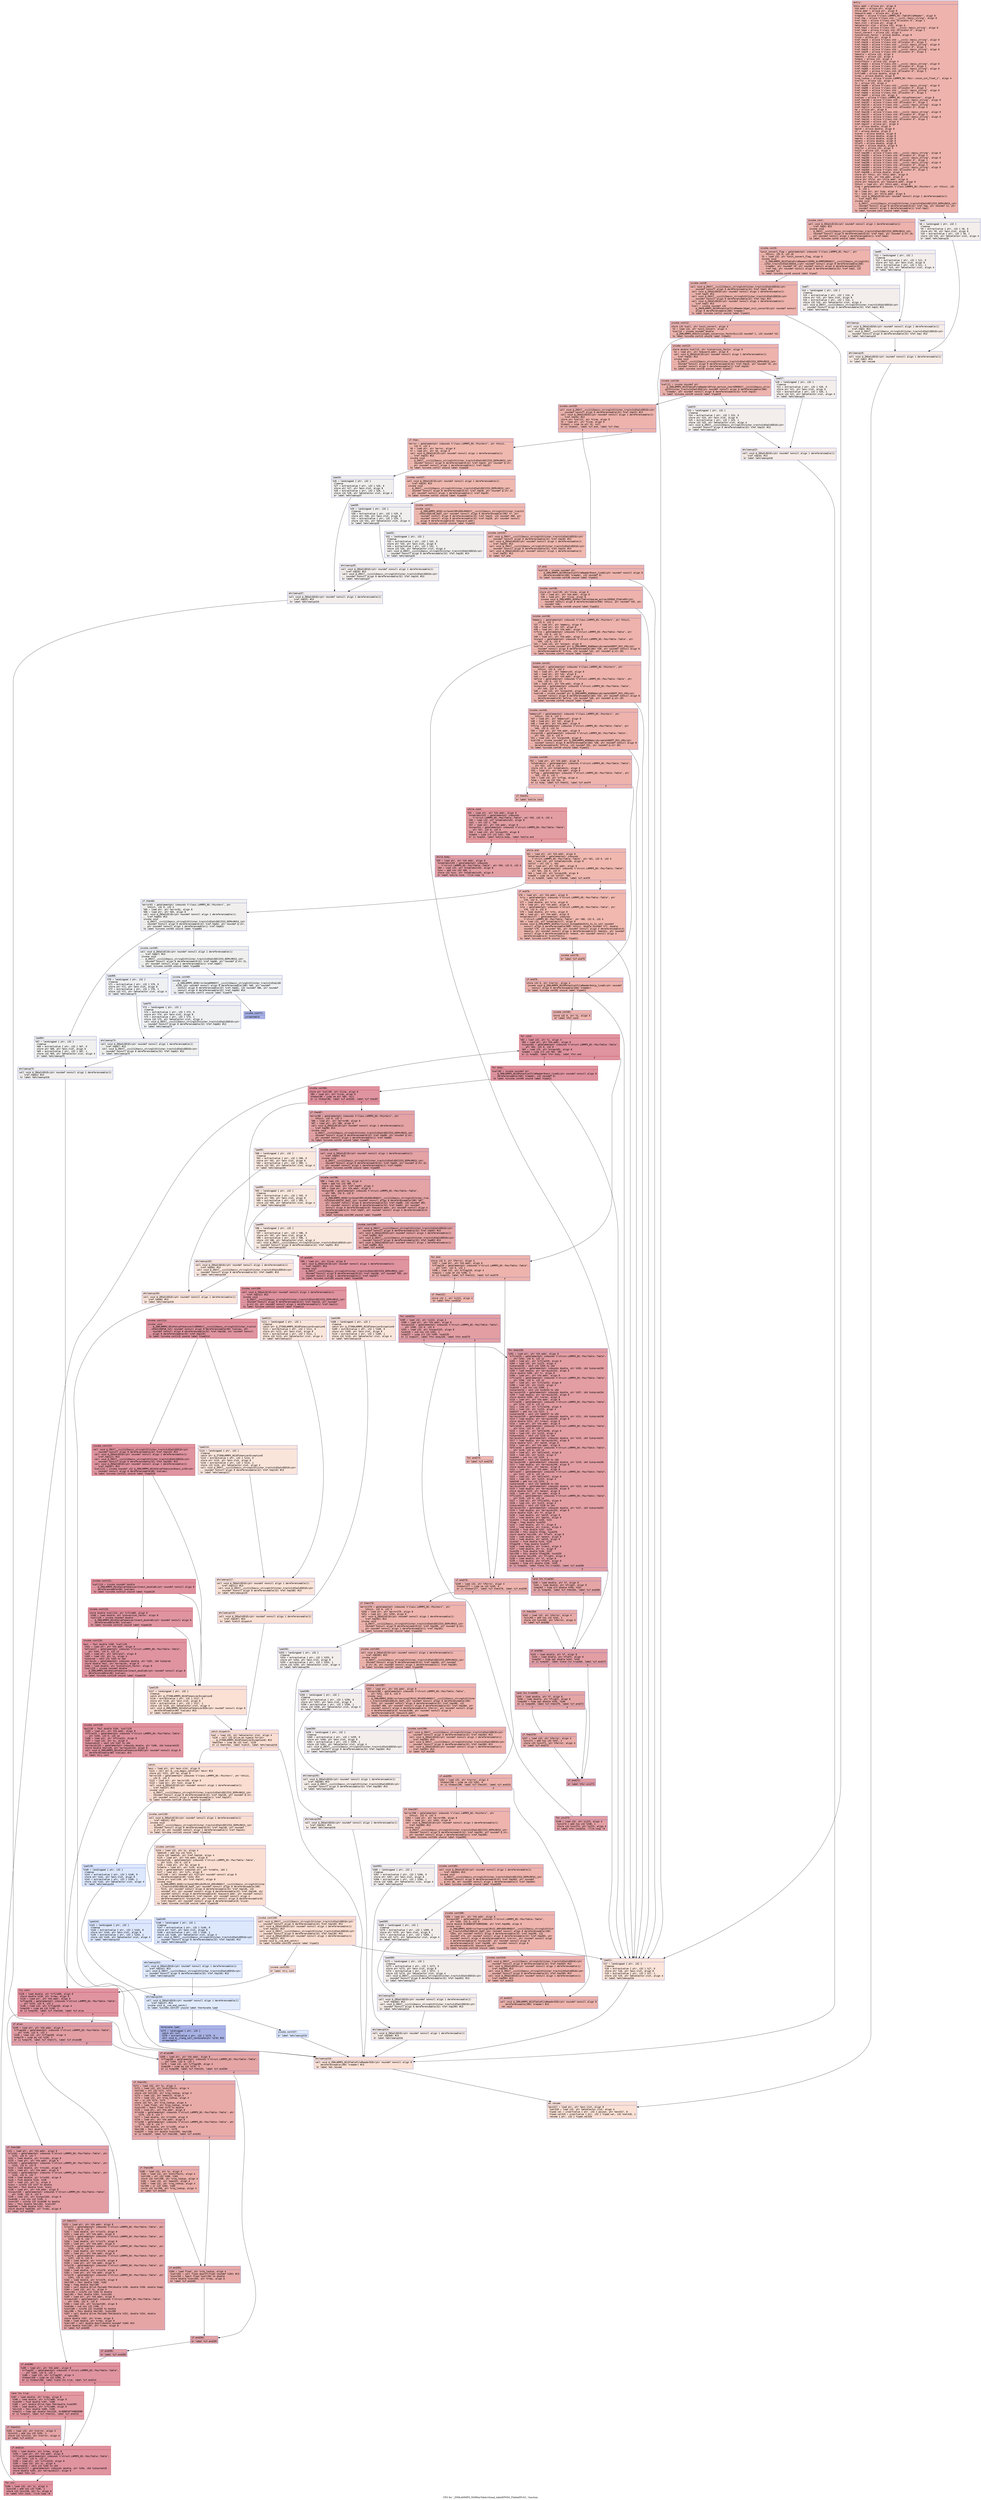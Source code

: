 digraph "CFG for '_ZN9LAMMPS_NS9PairTable10read_tableEPNS0_5TableEPcS3_' function" {
	label="CFG for '_ZN9LAMMPS_NS9PairTable10read_tableEPNS0_5TableEPcS3_' function";

	Node0x55f58a315ec0 [shape=record,color="#3d50c3ff", style=filled, fillcolor="#d6524470" fontname="Courier",label="{entry:\l|  %this.addr = alloca ptr, align 8\l  %tb.addr = alloca ptr, align 8\l  %file.addr = alloca ptr, align 8\l  %keyword.addr = alloca ptr, align 8\l  %reader = alloca %\"class.LAMMPS_NS::TableFileReader\", align 8\l  %ref.tmp = alloca %\"class.std::__cxx11::basic_string\", align 8\l  %ref.tmp2 = alloca %\"class.std::allocator.0\", align 1\l  %exn.slot = alloca ptr, align 8\l  %ehselector.slot = alloca i32, align 4\l  %ref.tmp3 = alloca %\"class.std::__cxx11::basic_string\", align 8\l  %ref.tmp4 = alloca %\"class.std::allocator.0\", align 1\l  %unit_convert = alloca i32, align 4\l  %conversion_factor = alloca double, align 8\l  %line = alloca ptr, align 8\l  %ref.tmp15 = alloca %\"class.std::__cxx11::basic_string\", align 8\l  %ref.tmp16 = alloca %\"class.std::allocator.0\", align 1\l  %ref.tmp24 = alloca %\"class.std::__cxx11::basic_string\", align 8\l  %ref.tmp25 = alloca %\"class.std::allocator.0\", align 1\l  %ref.tmp28 = alloca %\"class.std::__cxx11::basic_string\", align 8\l  %ref.tmp29 = alloca %\"class.std::allocator.0\", align 1\l  %masklo = alloca i32, align 4\l  %maskhi = alloca i32, align 4\l  %nmask = alloca i32, align 4\l  %nshiftbits = alloca i32, align 4\l  %ref.tmp62 = alloca %\"class.std::__cxx11::basic_string\", align 8\l  %ref.tmp63 = alloca %\"class.std::allocator.0\", align 1\l  %ref.tmp66 = alloca %\"class.std::__cxx11::basic_string\", align 8\l  %ref.tmp67 = alloca %\"class.std::allocator.0\", align 1\l  %rfile80 = alloca double, align 8\l  %rnew = alloca double, align 8\l  %rsq_lookup = alloca %\"union.LAMMPS_NS::Pair::union_int_float_t\", align 4\l  %rerror = alloca i32, align 4\l  %i = alloca i32, align 4\l  %ref.tmp89 = alloca %\"class.std::__cxx11::basic_string\", align 8\l  %ref.tmp90 = alloca %\"class.std::allocator.0\", align 1\l  %ref.tmp93 = alloca %\"class.std::__cxx11::basic_string\", align 8\l  %ref.tmp94 = alloca %\"class.std::allocator.0\", align 1\l  %ref.tmp97 = alloca i32, align 4\l  %values = alloca %\"class.LAMMPS_NS::ValueTokenizer\", align 8\l  %ref.tmp106 = alloca %\"class.std::__cxx11::basic_string\", align 8\l  %ref.tmp107 = alloca %\"class.std::allocator.0\", align 1\l  %ref.tmp110 = alloca %\"class.std::__cxx11::basic_string\", align 8\l  %ref.tmp111 = alloca %\"class.std::allocator.0\", align 1\l  %e = alloca ptr, align 8\l  %ref.tmp136 = alloca %\"class.std::__cxx11::basic_string\", align 8\l  %ref.tmp137 = alloca %\"class.std::allocator.0\", align 1\l  %ref.tmp140 = alloca %\"class.std::__cxx11::basic_string\", align 8\l  %ref.tmp141 = alloca %\"class.std::allocator.0\", align 1\l  %ref.tmp144 = alloca i32, align 4\l  %ref.tmp147 = alloca ptr, align 8\l  %r = alloca double, align 8\l  %e219 = alloca double, align 8\l  %f = alloca double, align 8\l  %rprev = alloca double, align 8\l  %rnext = alloca double, align 8\l  %eprev = alloca double, align 8\l  %enext = alloca double, align 8\l  %fleft = alloca double, align 8\l  %fright = alloca double, align 8\l  %ferror = alloca i32, align 4\l  %i223 = alloca i32, align 4\l  %ref.tmp280 = alloca %\"class.std::__cxx11::basic_string\", align 8\l  %ref.tmp281 = alloca %\"class.std::allocator.0\", align 1\l  %ref.tmp284 = alloca %\"class.std::__cxx11::basic_string\", align 8\l  %ref.tmp285 = alloca %\"class.std::allocator.0\", align 1\l  %ref.tmp299 = alloca %\"class.std::__cxx11::basic_string\", align 8\l  %ref.tmp300 = alloca %\"class.std::allocator.0\", align 1\l  %ref.tmp303 = alloca %\"class.std::__cxx11::basic_string\", align 8\l  %ref.tmp304 = alloca %\"class.std::allocator.0\", align 1\l  %ref.tmp308 = alloca double, align 8\l  store ptr %this, ptr %this.addr, align 8\l  store ptr %tb, ptr %tb.addr, align 8\l  store ptr %file, ptr %file.addr, align 8\l  store ptr %keyword, ptr %keyword.addr, align 8\l  %this1 = load ptr, ptr %this.addr, align 8\l  %lmp = getelementptr inbounds %\"class.LAMMPS_NS::Pointers\", ptr %this1, i32\l... 0, i32 1\l  %0 = load ptr, ptr %lmp, align 8\l  %1 = load ptr, ptr %file.addr, align 8\l  call void @_ZNSaIcEC1Ev(ptr noundef nonnull align 1 dereferenceable(1)\l... %ref.tmp2) #13\l  invoke void\l... @_ZNSt7__cxx1112basic_stringIcSt11char_traitsIcESaIcEEC2IS3_EEPKcRKS3_(ptr\l... noundef nonnull align 8 dereferenceable(32) %ref.tmp, ptr noundef %1, ptr\l... noundef nonnull align 1 dereferenceable(1) %ref.tmp2)\l          to label %invoke.cont unwind label %lpad\l}"];
	Node0x55f58a315ec0 -> Node0x55f58a3198c0[tooltip="entry -> invoke.cont\nProbability 100.00%" ];
	Node0x55f58a315ec0 -> Node0x55f58a319940[tooltip="entry -> lpad\nProbability 0.00%" ];
	Node0x55f58a3198c0 [shape=record,color="#3d50c3ff", style=filled, fillcolor="#d6524470" fontname="Courier",label="{invoke.cont:\l|  call void @_ZNSaIcEC1Ev(ptr noundef nonnull align 1 dereferenceable(1)\l... %ref.tmp4) #13\l  invoke void\l... @_ZNSt7__cxx1112basic_stringIcSt11char_traitsIcESaIcEEC2IS3_EEPKcRKS3_(ptr\l... noundef nonnull align 8 dereferenceable(32) %ref.tmp3, ptr noundef @.str.26,\l... ptr noundef nonnull align 1 dereferenceable(1) %ref.tmp4)\l          to label %invoke.cont6 unwind label %lpad5\l}"];
	Node0x55f58a3198c0 -> Node0x55f58a319c60[tooltip="invoke.cont -> invoke.cont6\nProbability 100.00%" ];
	Node0x55f58a3198c0 -> Node0x55f58a319cb0[tooltip="invoke.cont -> lpad5\nProbability 0.00%" ];
	Node0x55f58a319c60 [shape=record,color="#3d50c3ff", style=filled, fillcolor="#d6524470" fontname="Courier",label="{invoke.cont6:\l|  %unit_convert_flag = getelementptr inbounds %\"class.LAMMPS_NS::Pair\", ptr\l... %this1, i32 0, i32 20\l  %2 = load i32, ptr %unit_convert_flag, align 8\l  invoke void\l... @_ZN9LAMMPS_NS15TableFileReaderC1EPNS_6LAMMPSERKNSt7__cxx1112basic_stringIcSt1\l...1char_traitsIcESaIcEEESA_i(ptr noundef nonnull align 8 dereferenceable(260)\l... %reader, ptr noundef %0, ptr noundef nonnull align 8 dereferenceable(32)\l... %ref.tmp, ptr noundef nonnull align 8 dereferenceable(32) %ref.tmp3, i32\l... noundef %2)\l          to label %invoke.cont8 unwind label %lpad7\l}"];
	Node0x55f58a319c60 -> Node0x55f58a319c10[tooltip="invoke.cont6 -> invoke.cont8\nProbability 100.00%" ];
	Node0x55f58a319c60 -> Node0x55f58a31a0f0[tooltip="invoke.cont6 -> lpad7\nProbability 0.00%" ];
	Node0x55f58a319c10 [shape=record,color="#3d50c3ff", style=filled, fillcolor="#d6524470" fontname="Courier",label="{invoke.cont8:\l|  call void @_ZNSt7__cxx1112basic_stringIcSt11char_traitsIcESaIcEED1Ev(ptr\l... noundef nonnull align 8 dereferenceable(32) %ref.tmp3) #13\l  call void @_ZNSaIcED1Ev(ptr noundef nonnull align 1 dereferenceable(1)\l... %ref.tmp4) #13\l  call void @_ZNSt7__cxx1112basic_stringIcSt11char_traitsIcESaIcEED1Ev(ptr\l... noundef nonnull align 8 dereferenceable(32) %ref.tmp) #13\l  call void @_ZNSaIcED1Ev(ptr noundef nonnull align 1 dereferenceable(1)\l... %ref.tmp2) #13\l  %call = invoke noundef i32\l... @_ZNK9LAMMPS_NS19PotentialFileReader16get_unit_convertEv(ptr noundef nonnull\l... align 8 dereferenceable(260) %reader)\l          to label %invoke.cont12 unwind label %lpad11\l}"];
	Node0x55f58a319c10 -> Node0x55f58a31a820[tooltip="invoke.cont8 -> invoke.cont12\nProbability 100.00%" ];
	Node0x55f58a319c10 -> Node0x55f58a31a870[tooltip="invoke.cont8 -> lpad11\nProbability 0.00%" ];
	Node0x55f58a31a820 [shape=record,color="#3d50c3ff", style=filled, fillcolor="#d6524470" fontname="Courier",label="{invoke.cont12:\l|  store i32 %call, ptr %unit_convert, align 4\l  %3 = load i32, ptr %unit_convert, align 4\l  %call14 = invoke noundef double\l... @_ZN9LAMMPS_NS5utils21get_conversion_factorEii(i32 noundef 1, i32 noundef %3)\l          to label %invoke.cont13 unwind label %lpad11\l}"];
	Node0x55f58a31a820 -> Node0x55f58a31ab30[tooltip="invoke.cont12 -> invoke.cont13\nProbability 100.00%" ];
	Node0x55f58a31a820 -> Node0x55f58a31a870[tooltip="invoke.cont12 -> lpad11\nProbability 0.00%" ];
	Node0x55f58a31ab30 [shape=record,color="#3d50c3ff", style=filled, fillcolor="#d6524470" fontname="Courier",label="{invoke.cont13:\l|  store double %call14, ptr %conversion_factor, align 8\l  %4 = load ptr, ptr %keyword.addr, align 8\l  call void @_ZNSaIcEC1Ev(ptr noundef nonnull align 1 dereferenceable(1)\l... %ref.tmp16) #13\l  invoke void\l... @_ZNSt7__cxx1112basic_stringIcSt11char_traitsIcESaIcEEC2IS3_EEPKcRKS3_(ptr\l... noundef nonnull align 8 dereferenceable(32) %ref.tmp15, ptr noundef %4, ptr\l... noundef nonnull align 1 dereferenceable(1) %ref.tmp16)\l          to label %invoke.cont18 unwind label %lpad17\l}"];
	Node0x55f58a31ab30 -> Node0x55f58a31b0d0[tooltip="invoke.cont13 -> invoke.cont18\nProbability 100.00%" ];
	Node0x55f58a31ab30 -> Node0x55f58a31b120[tooltip="invoke.cont13 -> lpad17\nProbability 0.00%" ];
	Node0x55f58a31b0d0 [shape=record,color="#3d50c3ff", style=filled, fillcolor="#d6524470" fontname="Courier",label="{invoke.cont18:\l|  %call21 = invoke noundef ptr\l... @_ZN9LAMMPS_NS15TableFileReader18find_section_startERKNSt7__cxx1112basic_strin\l...gIcSt11char_traitsIcESaIcEEE(ptr noundef nonnull align 8 dereferenceable(260)\l... %reader, ptr noundef nonnull align 8 dereferenceable(32) %ref.tmp15)\l          to label %invoke.cont20 unwind label %lpad19\l}"];
	Node0x55f58a31b0d0 -> Node0x55f58a31b080[tooltip="invoke.cont18 -> invoke.cont20\nProbability 100.00%" ];
	Node0x55f58a31b0d0 -> Node0x55f58a31b400[tooltip="invoke.cont18 -> lpad19\nProbability 0.00%" ];
	Node0x55f58a31b080 [shape=record,color="#3d50c3ff", style=filled, fillcolor="#d6524470" fontname="Courier",label="{invoke.cont20:\l|  call void @_ZNSt7__cxx1112basic_stringIcSt11char_traitsIcESaIcEED1Ev(ptr\l... noundef nonnull align 8 dereferenceable(32) %ref.tmp15) #13\l  call void @_ZNSaIcED1Ev(ptr noundef nonnull align 1 dereferenceable(1)\l... %ref.tmp16) #13\l  store ptr %call21, ptr %line, align 8\l  %5 = load ptr, ptr %line, align 8\l  %tobool = icmp ne ptr %5, null\l  br i1 %tobool, label %if.end, label %if.then\l|{<s0>T|<s1>F}}"];
	Node0x55f58a31b080:s0 -> Node0x55f58a31bad0[tooltip="invoke.cont20 -> if.end\nProbability 62.50%" ];
	Node0x55f58a31b080:s1 -> Node0x55f58a31bb40[tooltip="invoke.cont20 -> if.then\nProbability 37.50%" ];
	Node0x55f58a31bb40 [shape=record,color="#3d50c3ff", style=filled, fillcolor="#de614d70" fontname="Courier",label="{if.then:\l|  %error = getelementptr inbounds %\"class.LAMMPS_NS::Pointers\", ptr %this1,\l... i32 0, i32 3\l  %6 = load ptr, ptr %error, align 8\l  %7 = load ptr, ptr %6, align 8\l  call void @_ZNSaIcEC1Ev(ptr noundef nonnull align 1 dereferenceable(1)\l... %ref.tmp25) #13\l  invoke void\l... @_ZNSt7__cxx1112basic_stringIcSt11char_traitsIcESaIcEEC2IS3_EEPKcRKS3_(ptr\l... noundef nonnull align 8 dereferenceable(32) %ref.tmp24, ptr noundef @.str,\l... ptr noundef nonnull align 1 dereferenceable(1) %ref.tmp25)\l          to label %invoke.cont27 unwind label %lpad26\l}"];
	Node0x55f58a31bb40 -> Node0x55f58a3183a0[tooltip="if.then -> invoke.cont27\nProbability 100.00%" ];
	Node0x55f58a31bb40 -> Node0x55f58a318420[tooltip="if.then -> lpad26\nProbability 0.00%" ];
	Node0x55f58a3183a0 [shape=record,color="#3d50c3ff", style=filled, fillcolor="#de614d70" fontname="Courier",label="{invoke.cont27:\l|  call void @_ZNSaIcEC1Ev(ptr noundef nonnull align 1 dereferenceable(1)\l... %ref.tmp29) #13\l  invoke void\l... @_ZNSt7__cxx1112basic_stringIcSt11char_traitsIcESaIcEEC2IS3_EEPKcRKS3_(ptr\l... noundef nonnull align 8 dereferenceable(32) %ref.tmp28, ptr noundef @.str.27,\l... ptr noundef nonnull align 1 dereferenceable(1) %ref.tmp29)\l          to label %invoke.cont31 unwind label %lpad30\l}"];
	Node0x55f58a3183a0 -> Node0x55f58a31ca30[tooltip="invoke.cont27 -> invoke.cont31\nProbability 100.00%" ];
	Node0x55f58a3183a0 -> Node0x55f58a31cab0[tooltip="invoke.cont27 -> lpad30\nProbability 0.00%" ];
	Node0x55f58a31ca30 [shape=record,color="#3d50c3ff", style=filled, fillcolor="#de614d70" fontname="Courier",label="{invoke.cont31:\l|  invoke void\l... @_ZN9LAMMPS_NS5Error3oneIJRPcEEEvRKNSt7__cxx1112basic_stringIcSt11char_traitsI\l...cESaIcEEEiSB_DpOT_(ptr noundef nonnull align 8 dereferenceable(196) %7, ptr\l... noundef nonnull align 8 dereferenceable(32) %ref.tmp24, i32 noundef 368, ptr\l... noundef nonnull align 8 dereferenceable(32) %ref.tmp28, ptr noundef nonnull\l... align 8 dereferenceable(8) %keyword.addr)\l          to label %invoke.cont33 unwind label %lpad32\l}"];
	Node0x55f58a31ca30 -> Node0x55f58a31c9e0[tooltip="invoke.cont31 -> invoke.cont33\nProbability 100.00%" ];
	Node0x55f58a31ca30 -> Node0x55f58a31cd70[tooltip="invoke.cont31 -> lpad32\nProbability 0.00%" ];
	Node0x55f58a31c9e0 [shape=record,color="#3d50c3ff", style=filled, fillcolor="#de614d70" fontname="Courier",label="{invoke.cont33:\l|  call void @_ZNSt7__cxx1112basic_stringIcSt11char_traitsIcESaIcEED1Ev(ptr\l... noundef nonnull align 8 dereferenceable(32) %ref.tmp28) #13\l  call void @_ZNSaIcED1Ev(ptr noundef nonnull align 1 dereferenceable(1)\l... %ref.tmp29) #13\l  call void @_ZNSt7__cxx1112basic_stringIcSt11char_traitsIcESaIcEED1Ev(ptr\l... noundef nonnull align 8 dereferenceable(32) %ref.tmp24) #13\l  call void @_ZNSaIcED1Ev(ptr noundef nonnull align 1 dereferenceable(1)\l... %ref.tmp25) #13\l  br label %if.end\l}"];
	Node0x55f58a31c9e0 -> Node0x55f58a31bad0[tooltip="invoke.cont33 -> if.end\nProbability 100.00%" ];
	Node0x55f58a319940 [shape=record,color="#3d50c3ff", style=filled, fillcolor="#e5d8d170" fontname="Courier",label="{lpad:\l|  %8 = landingpad \{ ptr, i32 \}\l          cleanup\l  %9 = extractvalue \{ ptr, i32 \} %8, 0\l  store ptr %9, ptr %exn.slot, align 8\l  %10 = extractvalue \{ ptr, i32 \} %8, 1\l  store i32 %10, ptr %ehselector.slot, align 4\l  br label %ehcleanup10\l}"];
	Node0x55f58a319940 -> Node0x55f58a31d7f0[tooltip="lpad -> ehcleanup10\nProbability 100.00%" ];
	Node0x55f58a319cb0 [shape=record,color="#3d50c3ff", style=filled, fillcolor="#e5d8d170" fontname="Courier",label="{lpad5:\l|  %11 = landingpad \{ ptr, i32 \}\l          cleanup\l  %12 = extractvalue \{ ptr, i32 \} %11, 0\l  store ptr %12, ptr %exn.slot, align 8\l  %13 = extractvalue \{ ptr, i32 \} %11, 1\l  store i32 %13, ptr %ehselector.slot, align 4\l  br label %ehcleanup\l}"];
	Node0x55f58a319cb0 -> Node0x55f58a31db60[tooltip="lpad5 -> ehcleanup\nProbability 100.00%" ];
	Node0x55f58a31a0f0 [shape=record,color="#3d50c3ff", style=filled, fillcolor="#e5d8d170" fontname="Courier",label="{lpad7:\l|  %14 = landingpad \{ ptr, i32 \}\l          cleanup\l  %15 = extractvalue \{ ptr, i32 \} %14, 0\l  store ptr %15, ptr %exn.slot, align 8\l  %16 = extractvalue \{ ptr, i32 \} %14, 1\l  store i32 %16, ptr %ehselector.slot, align 4\l  call void @_ZNSt7__cxx1112basic_stringIcSt11char_traitsIcESaIcEED1Ev(ptr\l... noundef nonnull align 8 dereferenceable(32) %ref.tmp3) #13\l  br label %ehcleanup\l}"];
	Node0x55f58a31a0f0 -> Node0x55f58a31db60[tooltip="lpad7 -> ehcleanup\nProbability 100.00%" ];
	Node0x55f58a31db60 [shape=record,color="#3d50c3ff", style=filled, fillcolor="#ead5c970" fontname="Courier",label="{ehcleanup:\l|  call void @_ZNSaIcED1Ev(ptr noundef nonnull align 1 dereferenceable(1)\l... %ref.tmp4) #13\l  call void @_ZNSt7__cxx1112basic_stringIcSt11char_traitsIcESaIcEED1Ev(ptr\l... noundef nonnull align 8 dereferenceable(32) %ref.tmp) #13\l  br label %ehcleanup10\l}"];
	Node0x55f58a31db60 -> Node0x55f58a31d7f0[tooltip="ehcleanup -> ehcleanup10\nProbability 100.00%" ];
	Node0x55f58a31d7f0 [shape=record,color="#3d50c3ff", style=filled, fillcolor="#ecd3c570" fontname="Courier",label="{ehcleanup10:\l|  call void @_ZNSaIcED1Ev(ptr noundef nonnull align 1 dereferenceable(1)\l... %ref.tmp2) #13\l  br label %eh.resume\l}"];
	Node0x55f58a31d7f0 -> Node0x55f58a31e470[tooltip="ehcleanup10 -> eh.resume\nProbability 100.00%" ];
	Node0x55f58a31a870 [shape=record,color="#3d50c3ff", style=filled, fillcolor="#f5c1a970" fontname="Courier",label="{lpad11:\l|  %17 = landingpad \{ ptr, i32 \}\l          cleanup\l  %18 = extractvalue \{ ptr, i32 \} %17, 0\l  store ptr %18, ptr %exn.slot, align 8\l  %19 = extractvalue \{ ptr, i32 \} %17, 1\l  store i32 %19, ptr %ehselector.slot, align 4\l  br label %ehcleanup316\l}"];
	Node0x55f58a31a870 -> Node0x55f58a31e7c0[tooltip="lpad11 -> ehcleanup316\nProbability 100.00%" ];
	Node0x55f58a31b120 [shape=record,color="#3d50c3ff", style=filled, fillcolor="#e5d8d170" fontname="Courier",label="{lpad17:\l|  %20 = landingpad \{ ptr, i32 \}\l          cleanup\l  %21 = extractvalue \{ ptr, i32 \} %20, 0\l  store ptr %21, ptr %exn.slot, align 8\l  %22 = extractvalue \{ ptr, i32 \} %20, 1\l  store i32 %22, ptr %ehselector.slot, align 4\l  br label %ehcleanup23\l}"];
	Node0x55f58a31b120 -> Node0x55f58a31eb30[tooltip="lpad17 -> ehcleanup23\nProbability 100.00%" ];
	Node0x55f58a31b400 [shape=record,color="#3d50c3ff", style=filled, fillcolor="#e5d8d170" fontname="Courier",label="{lpad19:\l|  %23 = landingpad \{ ptr, i32 \}\l          cleanup\l  %24 = extractvalue \{ ptr, i32 \} %23, 0\l  store ptr %24, ptr %exn.slot, align 8\l  %25 = extractvalue \{ ptr, i32 \} %23, 1\l  store i32 %25, ptr %ehselector.slot, align 4\l  call void @_ZNSt7__cxx1112basic_stringIcSt11char_traitsIcESaIcEED1Ev(ptr\l... noundef nonnull align 8 dereferenceable(32) %ref.tmp15) #13\l  br label %ehcleanup23\l}"];
	Node0x55f58a31b400 -> Node0x55f58a31eb30[tooltip="lpad19 -> ehcleanup23\nProbability 100.00%" ];
	Node0x55f58a31eb30 [shape=record,color="#3d50c3ff", style=filled, fillcolor="#ead5c970" fontname="Courier",label="{ehcleanup23:\l|  call void @_ZNSaIcED1Ev(ptr noundef nonnull align 1 dereferenceable(1)\l... %ref.tmp16) #13\l  br label %ehcleanup316\l}"];
	Node0x55f58a31eb30 -> Node0x55f58a31e7c0[tooltip="ehcleanup23 -> ehcleanup316\nProbability 100.00%" ];
	Node0x55f58a318420 [shape=record,color="#3d50c3ff", style=filled, fillcolor="#e0dbd870" fontname="Courier",label="{lpad26:\l|  %26 = landingpad \{ ptr, i32 \}\l          cleanup\l  %27 = extractvalue \{ ptr, i32 \} %26, 0\l  store ptr %27, ptr %exn.slot, align 8\l  %28 = extractvalue \{ ptr, i32 \} %26, 1\l  store i32 %28, ptr %ehselector.slot, align 4\l  br label %ehcleanup37\l}"];
	Node0x55f58a318420 -> Node0x55f58a31f480[tooltip="lpad26 -> ehcleanup37\nProbability 100.00%" ];
	Node0x55f58a31cab0 [shape=record,color="#3d50c3ff", style=filled, fillcolor="#e0dbd870" fontname="Courier",label="{lpad30:\l|  %29 = landingpad \{ ptr, i32 \}\l          cleanup\l  %30 = extractvalue \{ ptr, i32 \} %29, 0\l  store ptr %30, ptr %exn.slot, align 8\l  %31 = extractvalue \{ ptr, i32 \} %29, 1\l  store i32 %31, ptr %ehselector.slot, align 4\l  br label %ehcleanup35\l}"];
	Node0x55f58a31cab0 -> Node0x55f58a31f7f0[tooltip="lpad30 -> ehcleanup35\nProbability 100.00%" ];
	Node0x55f58a31cd70 [shape=record,color="#3d50c3ff", style=filled, fillcolor="#e0dbd870" fontname="Courier",label="{lpad32:\l|  %32 = landingpad \{ ptr, i32 \}\l          cleanup\l  %33 = extractvalue \{ ptr, i32 \} %32, 0\l  store ptr %33, ptr %exn.slot, align 8\l  %34 = extractvalue \{ ptr, i32 \} %32, 1\l  store i32 %34, ptr %ehselector.slot, align 4\l  call void @_ZNSt7__cxx1112basic_stringIcSt11char_traitsIcESaIcEED1Ev(ptr\l... noundef nonnull align 8 dereferenceable(32) %ref.tmp28) #13\l  br label %ehcleanup35\l}"];
	Node0x55f58a31cd70 -> Node0x55f58a31f7f0[tooltip="lpad32 -> ehcleanup35\nProbability 100.00%" ];
	Node0x55f58a31f7f0 [shape=record,color="#3d50c3ff", style=filled, fillcolor="#e3d9d370" fontname="Courier",label="{ehcleanup35:\l|  call void @_ZNSaIcED1Ev(ptr noundef nonnull align 1 dereferenceable(1)\l... %ref.tmp29) #13\l  call void @_ZNSt7__cxx1112basic_stringIcSt11char_traitsIcESaIcEED1Ev(ptr\l... noundef nonnull align 8 dereferenceable(32) %ref.tmp24) #13\l  br label %ehcleanup37\l}"];
	Node0x55f58a31f7f0 -> Node0x55f58a31f480[tooltip="ehcleanup35 -> ehcleanup37\nProbability 100.00%" ];
	Node0x55f58a31f480 [shape=record,color="#3d50c3ff", style=filled, fillcolor="#e5d8d170" fontname="Courier",label="{ehcleanup37:\l|  call void @_ZNSaIcED1Ev(ptr noundef nonnull align 1 dereferenceable(1)\l... %ref.tmp25) #13\l  br label %ehcleanup316\l}"];
	Node0x55f58a31f480 -> Node0x55f58a31e7c0[tooltip="ehcleanup37 -> ehcleanup316\nProbability 100.00%" ];
	Node0x55f58a31bad0 [shape=record,color="#3d50c3ff", style=filled, fillcolor="#d6524470" fontname="Courier",label="{if.end:\l|  %call39 = invoke noundef ptr\l... @_ZN9LAMMPS_NS19PotentialFileReader9next_lineEi(ptr noundef nonnull align 8\l... dereferenceable(260) %reader, i32 noundef 0)\l          to label %invoke.cont38 unwind label %lpad11\l}"];
	Node0x55f58a31bad0 -> Node0x55f58a320170[tooltip="if.end -> invoke.cont38\nProbability 100.00%" ];
	Node0x55f58a31bad0 -> Node0x55f58a31a870[tooltip="if.end -> lpad11\nProbability 0.00%" ];
	Node0x55f58a320170 [shape=record,color="#3d50c3ff", style=filled, fillcolor="#d6524470" fontname="Courier",label="{invoke.cont38:\l|  store ptr %call39, ptr %line, align 8\l  %35 = load ptr, ptr %tb.addr, align 8\l  %36 = load ptr, ptr %line, align 8\l  invoke void @_ZN9LAMMPS_NS9PairTable13param_extractEPNS0_5TableEPc(ptr\l... noundef nonnull align 8 dereferenceable(936) %this1, ptr noundef %35, ptr\l... noundef %36)\l          to label %invoke.cont40 unwind label %lpad11\l}"];
	Node0x55f58a320170 -> Node0x55f58a320550[tooltip="invoke.cont38 -> invoke.cont40\nProbability 100.00%" ];
	Node0x55f58a320170 -> Node0x55f58a31a870[tooltip="invoke.cont38 -> lpad11\nProbability 0.00%" ];
	Node0x55f58a320550 [shape=record,color="#3d50c3ff", style=filled, fillcolor="#d6524470" fontname="Courier",label="{invoke.cont40:\l|  %memory = getelementptr inbounds %\"class.LAMMPS_NS::Pointers\", ptr %this1,\l... i32 0, i32 2\l  %37 = load ptr, ptr %memory, align 8\l  %38 = load ptr, ptr %37, align 8\l  %39 = load ptr, ptr %tb.addr, align 8\l  %rfile = getelementptr inbounds %\"struct.LAMMPS_NS::PairTable::Table\", ptr\l... %39, i32 0, i32 12\l  %40 = load ptr, ptr %tb.addr, align 8\l  %ninput = getelementptr inbounds %\"struct.LAMMPS_NS::PairTable::Table\", ptr\l... %40, i32 0, i32 0\l  %41 = load i32, ptr %ninput, align 8\l  %call42 = invoke noundef ptr @_ZN9LAMMPS_NS6Memory6createIdEEPT_RS3_iPKc(ptr\l... noundef nonnull align 8 dereferenceable(184) %38, ptr noundef nonnull align 8\l... dereferenceable(8) %rfile, i32 noundef %41, ptr noundef @.str.28)\l          to label %invoke.cont41 unwind label %lpad11\l}"];
	Node0x55f58a320550 -> Node0x55f58a320d30[tooltip="invoke.cont40 -> invoke.cont41\nProbability 100.00%" ];
	Node0x55f58a320550 -> Node0x55f58a31a870[tooltip="invoke.cont40 -> lpad11\nProbability 0.00%" ];
	Node0x55f58a320d30 [shape=record,color="#3d50c3ff", style=filled, fillcolor="#d6524470" fontname="Courier",label="{invoke.cont41:\l|  %memory43 = getelementptr inbounds %\"class.LAMMPS_NS::Pointers\", ptr\l... %this1, i32 0, i32 2\l  %42 = load ptr, ptr %memory43, align 8\l  %43 = load ptr, ptr %42, align 8\l  %44 = load ptr, ptr %tb.addr, align 8\l  %efile = getelementptr inbounds %\"struct.LAMMPS_NS::PairTable::Table\", ptr\l... %44, i32 0, i32 13\l  %45 = load ptr, ptr %tb.addr, align 8\l  %ninput44 = getelementptr inbounds %\"struct.LAMMPS_NS::PairTable::Table\",\l... ptr %45, i32 0, i32 0\l  %46 = load i32, ptr %ninput44, align 8\l  %call46 = invoke noundef ptr @_ZN9LAMMPS_NS6Memory6createIdEEPT_RS3_iPKc(ptr\l... noundef nonnull align 8 dereferenceable(184) %43, ptr noundef nonnull align 8\l... dereferenceable(8) %efile, i32 noundef %46, ptr noundef @.str.29)\l          to label %invoke.cont45 unwind label %lpad11\l}"];
	Node0x55f58a320d30 -> Node0x55f58a321590[tooltip="invoke.cont41 -> invoke.cont45\nProbability 100.00%" ];
	Node0x55f58a320d30 -> Node0x55f58a31a870[tooltip="invoke.cont41 -> lpad11\nProbability 0.00%" ];
	Node0x55f58a321590 [shape=record,color="#3d50c3ff", style=filled, fillcolor="#d6524470" fontname="Courier",label="{invoke.cont45:\l|  %memory47 = getelementptr inbounds %\"class.LAMMPS_NS::Pointers\", ptr\l... %this1, i32 0, i32 2\l  %47 = load ptr, ptr %memory47, align 8\l  %48 = load ptr, ptr %47, align 8\l  %49 = load ptr, ptr %tb.addr, align 8\l  %ffile = getelementptr inbounds %\"struct.LAMMPS_NS::PairTable::Table\", ptr\l... %49, i32 0, i32 14\l  %50 = load ptr, ptr %tb.addr, align 8\l  %ninput48 = getelementptr inbounds %\"struct.LAMMPS_NS::PairTable::Table\",\l... ptr %50, i32 0, i32 0\l  %51 = load i32, ptr %ninput48, align 8\l  %call50 = invoke noundef ptr @_ZN9LAMMPS_NS6Memory6createIdEEPT_RS3_iPKc(ptr\l... noundef nonnull align 8 dereferenceable(184) %48, ptr noundef nonnull align 8\l... dereferenceable(8) %ffile, i32 noundef %51, ptr noundef @.str.30)\l          to label %invoke.cont49 unwind label %lpad11\l}"];
	Node0x55f58a321590 -> Node0x55f58a322550[tooltip="invoke.cont45 -> invoke.cont49\nProbability 100.00%" ];
	Node0x55f58a321590 -> Node0x55f58a31a870[tooltip="invoke.cont45 -> lpad11\nProbability 0.00%" ];
	Node0x55f58a322550 [shape=record,color="#3d50c3ff", style=filled, fillcolor="#d6524470" fontname="Courier",label="{invoke.cont49:\l|  %52 = load ptr, ptr %tb.addr, align 8\l  %ntablebits = getelementptr inbounds %\"struct.LAMMPS_NS::PairTable::Table\",\l... ptr %52, i32 0, i32 4\l  store i32 0, ptr %ntablebits, align 8\l  %53 = load ptr, ptr %tb.addr, align 8\l  %rflag = getelementptr inbounds %\"struct.LAMMPS_NS::PairTable::Table\", ptr\l... %53, i32 0, i32 1\l  %54 = load i32, ptr %rflag, align 4\l  %cmp = icmp eq i32 %54, 3\l  br i1 %cmp, label %if.then51, label %if.end79\l|{<s0>T|<s1>F}}"];
	Node0x55f58a322550:s0 -> Node0x55f58a322c20[tooltip="invoke.cont49 -> if.then51\nProbability 50.00%" ];
	Node0x55f58a322550:s1 -> Node0x55f58a322ca0[tooltip="invoke.cont49 -> if.end79\nProbability 50.00%" ];
	Node0x55f58a322c20 [shape=record,color="#3d50c3ff", style=filled, fillcolor="#dc5d4a70" fontname="Courier",label="{if.then51:\l|  br label %while.cond\l}"];
	Node0x55f58a322c20 -> Node0x55f58a322e30[tooltip="if.then51 -> while.cond\nProbability 100.00%" ];
	Node0x55f58a322e30 [shape=record,color="#b70d28ff", style=filled, fillcolor="#be242e70" fontname="Courier",label="{while.cond:\l|  %55 = load ptr, ptr %tb.addr, align 8\l  %ntablebits52 = getelementptr inbounds\l... %\"struct.LAMMPS_NS::PairTable::Table\", ptr %55, i32 0, i32 4\l  %56 = load i32, ptr %ntablebits52, align 8\l  %shl = shl i32 1, %56\l  %57 = load ptr, ptr %tb.addr, align 8\l  %ninput53 = getelementptr inbounds %\"struct.LAMMPS_NS::PairTable::Table\",\l... ptr %57, i32 0, i32 0\l  %58 = load i32, ptr %ninput53, align 8\l  %cmp54 = icmp slt i32 %shl, %58\l  br i1 %cmp54, label %while.body, label %while.end\l|{<s0>T|<s1>F}}"];
	Node0x55f58a322e30:s0 -> Node0x55f58a323460[tooltip="while.cond -> while.body\nProbability 96.88%" ];
	Node0x55f58a322e30:s1 -> Node0x55f58a3234e0[tooltip="while.cond -> while.end\nProbability 3.12%" ];
	Node0x55f58a323460 [shape=record,color="#3d50c3ff", style=filled, fillcolor="#be242e70" fontname="Courier",label="{while.body:\l|  %59 = load ptr, ptr %tb.addr, align 8\l  %ntablebits55 = getelementptr inbounds\l... %\"struct.LAMMPS_NS::PairTable::Table\", ptr %59, i32 0, i32 4\l  %60 = load i32, ptr %ntablebits55, align 8\l  %inc = add nsw i32 %60, 1\l  store i32 %inc, ptr %ntablebits55, align 8\l  br label %while.cond, !llvm.loop !6\l}"];
	Node0x55f58a323460 -> Node0x55f58a322e30[tooltip="while.body -> while.cond\nProbability 100.00%" ];
	Node0x55f58a3234e0 [shape=record,color="#3d50c3ff", style=filled, fillcolor="#dc5d4a70" fontname="Courier",label="{while.end:\l|  %61 = load ptr, ptr %tb.addr, align 8\l  %ntablebits56 = getelementptr inbounds\l... %\"struct.LAMMPS_NS::PairTable::Table\", ptr %61, i32 0, i32 4\l  %62 = load i32, ptr %ntablebits56, align 8\l  %shl57 = shl i32 1, %62\l  %63 = load ptr, ptr %tb.addr, align 8\l  %ninput58 = getelementptr inbounds %\"struct.LAMMPS_NS::PairTable::Table\",\l... ptr %63, i32 0, i32 0\l  %64 = load i32, ptr %ninput58, align 8\l  %cmp59 = icmp ne i32 %shl57, %64\l  br i1 %cmp59, label %if.then60, label %if.end76\l|{<s0>T|<s1>F}}"];
	Node0x55f58a3234e0:s0 -> Node0x55f58a324030[tooltip="while.end -> if.then60\nProbability 0.00%" ];
	Node0x55f58a3234e0:s1 -> Node0x55f58a3240b0[tooltip="while.end -> if.end76\nProbability 100.00%" ];
	Node0x55f58a324030 [shape=record,color="#3d50c3ff", style=filled, fillcolor="#e0dbd870" fontname="Courier",label="{if.then60:\l|  %error61 = getelementptr inbounds %\"class.LAMMPS_NS::Pointers\", ptr\l... %this1, i32 0, i32 3\l  %65 = load ptr, ptr %error61, align 8\l  %66 = load ptr, ptr %65, align 8\l  call void @_ZNSaIcEC1Ev(ptr noundef nonnull align 1 dereferenceable(1)\l... %ref.tmp63) #13\l  invoke void\l... @_ZNSt7__cxx1112basic_stringIcSt11char_traitsIcESaIcEEC2IS3_EEPKcRKS3_(ptr\l... noundef nonnull align 8 dereferenceable(32) %ref.tmp62, ptr noundef @.str,\l... ptr noundef nonnull align 1 dereferenceable(1) %ref.tmp63)\l          to label %invoke.cont65 unwind label %lpad64\l}"];
	Node0x55f58a324030 -> Node0x55f58a324540[tooltip="if.then60 -> invoke.cont65\nProbability 50.00%" ];
	Node0x55f58a324030 -> Node0x55f58a3245c0[tooltip="if.then60 -> lpad64\nProbability 50.00%" ];
	Node0x55f58a324540 [shape=record,color="#3d50c3ff", style=filled, fillcolor="#dedcdb70" fontname="Courier",label="{invoke.cont65:\l|  call void @_ZNSaIcEC1Ev(ptr noundef nonnull align 1 dereferenceable(1)\l... %ref.tmp67) #13\l  invoke void\l... @_ZNSt7__cxx1112basic_stringIcSt11char_traitsIcESaIcEEC2IS3_EEPKcRKS3_(ptr\l... noundef nonnull align 8 dereferenceable(32) %ref.tmp66, ptr noundef @.str.31,\l... ptr noundef nonnull align 1 dereferenceable(1) %ref.tmp67)\l          to label %invoke.cont69 unwind label %lpad68\l}"];
	Node0x55f58a324540 -> Node0x55f58a324940[tooltip="invoke.cont65 -> invoke.cont69\nProbability 50.00%" ];
	Node0x55f58a324540 -> Node0x55f58a324990[tooltip="invoke.cont65 -> lpad68\nProbability 50.00%" ];
	Node0x55f58a324940 [shape=record,color="#3d50c3ff", style=filled, fillcolor="#d9dce170" fontname="Courier",label="{invoke.cont69:\l|  invoke void\l... @_ZN9LAMMPS_NS5Error3oneERKNSt7__cxx1112basic_stringIcSt11char_traitsIcESaIcEE\l...EiS8_(ptr noundef nonnull align 8 dereferenceable(196) %66, ptr noundef\l... nonnull align 8 dereferenceable(32) %ref.tmp62, i32 noundef 386, ptr noundef\l... nonnull align 8 dereferenceable(32) %ref.tmp66) #14\l          to label %invoke.cont71 unwind label %lpad70\l}"];
	Node0x55f58a324940 -> Node0x55f58a3248f0[tooltip="invoke.cont69 -> invoke.cont71\nProbability 0.00%" ];
	Node0x55f58a324940 -> Node0x55f58a324cb0[tooltip="invoke.cont69 -> lpad70\nProbability 100.00%" ];
	Node0x55f58a3248f0 [shape=record,color="#3d50c3ff", style=filled, fillcolor="#3d50c370" fontname="Courier",label="{invoke.cont71:\l|  unreachable\l}"];
	Node0x55f58a3245c0 [shape=record,color="#3d50c3ff", style=filled, fillcolor="#dedcdb70" fontname="Courier",label="{lpad64:\l|  %67 = landingpad \{ ptr, i32 \}\l          cleanup\l  %68 = extractvalue \{ ptr, i32 \} %67, 0\l  store ptr %68, ptr %exn.slot, align 8\l  %69 = extractvalue \{ ptr, i32 \} %67, 1\l  store i32 %69, ptr %ehselector.slot, align 4\l  br label %ehcleanup75\l}"];
	Node0x55f58a3245c0 -> Node0x55f58a325270[tooltip="lpad64 -> ehcleanup75\nProbability 100.00%" ];
	Node0x55f58a324990 [shape=record,color="#3d50c3ff", style=filled, fillcolor="#d9dce170" fontname="Courier",label="{lpad68:\l|  %70 = landingpad \{ ptr, i32 \}\l          cleanup\l  %71 = extractvalue \{ ptr, i32 \} %70, 0\l  store ptr %71, ptr %exn.slot, align 8\l  %72 = extractvalue \{ ptr, i32 \} %70, 1\l  store i32 %72, ptr %ehselector.slot, align 4\l  br label %ehcleanup73\l}"];
	Node0x55f58a324990 -> Node0x55f58a3255c0[tooltip="lpad68 -> ehcleanup73\nProbability 100.00%" ];
	Node0x55f58a324cb0 [shape=record,color="#3d50c3ff", style=filled, fillcolor="#d9dce170" fontname="Courier",label="{lpad70:\l|  %73 = landingpad \{ ptr, i32 \}\l          cleanup\l  %74 = extractvalue \{ ptr, i32 \} %73, 0\l  store ptr %74, ptr %exn.slot, align 8\l  %75 = extractvalue \{ ptr, i32 \} %73, 1\l  store i32 %75, ptr %ehselector.slot, align 4\l  call void @_ZNSt7__cxx1112basic_stringIcSt11char_traitsIcESaIcEED1Ev(ptr\l... noundef nonnull align 8 dereferenceable(32) %ref.tmp66) #13\l  br label %ehcleanup73\l}"];
	Node0x55f58a324cb0 -> Node0x55f58a3255c0[tooltip="lpad70 -> ehcleanup73\nProbability 100.00%" ];
	Node0x55f58a3255c0 [shape=record,color="#3d50c3ff", style=filled, fillcolor="#dedcdb70" fontname="Courier",label="{ehcleanup73:\l|  call void @_ZNSaIcED1Ev(ptr noundef nonnull align 1 dereferenceable(1)\l... %ref.tmp67) #13\l  call void @_ZNSt7__cxx1112basic_stringIcSt11char_traitsIcESaIcEED1Ev(ptr\l... noundef nonnull align 8 dereferenceable(32) %ref.tmp62) #13\l  br label %ehcleanup75\l}"];
	Node0x55f58a3255c0 -> Node0x55f58a325270[tooltip="ehcleanup73 -> ehcleanup75\nProbability 100.00%" ];
	Node0x55f58a325270 [shape=record,color="#3d50c3ff", style=filled, fillcolor="#e0dbd870" fontname="Courier",label="{ehcleanup75:\l|  call void @_ZNSaIcED1Ev(ptr noundef nonnull align 1 dereferenceable(1)\l... %ref.tmp63) #13\l  br label %ehcleanup316\l}"];
	Node0x55f58a325270 -> Node0x55f58a31e7c0[tooltip="ehcleanup75 -> ehcleanup316\nProbability 100.00%" ];
	Node0x55f58a3240b0 [shape=record,color="#3d50c3ff", style=filled, fillcolor="#dc5d4a70" fontname="Courier",label="{if.end76:\l|  %76 = load ptr, ptr %tb.addr, align 8\l  %rlo = getelementptr inbounds %\"struct.LAMMPS_NS::PairTable::Table\", ptr\l... %76, i32 0, i32 7\l  %77 = load double, ptr %rlo, align 8\l  %78 = load ptr, ptr %tb.addr, align 8\l  %rhi = getelementptr inbounds %\"struct.LAMMPS_NS::PairTable::Table\", ptr\l... %78, i32 0, i32 8\l  %79 = load double, ptr %rhi, align 8\l  %80 = load ptr, ptr %tb.addr, align 8\l  %ntablebits77 = getelementptr inbounds\l... %\"struct.LAMMPS_NS::PairTable::Table\", ptr %80, i32 0, i32 4\l  %81 = load i32, ptr %ntablebits77, align 8\l  invoke void @_ZN9LAMMPS_NS4Pair11init_bitmapEddiRiS1_S1_S1_(ptr noundef\l... nonnull align 8 dereferenceable(908) %this1, double noundef %77, double\l... noundef %79, i32 noundef %81, ptr noundef nonnull align 4 dereferenceable(4)\l... %masklo, ptr noundef nonnull align 4 dereferenceable(4) %maskhi, ptr noundef\l... nonnull align 4 dereferenceable(4) %nmask, ptr noundef nonnull align 4\l... dereferenceable(4) %nshiftbits)\l          to label %invoke.cont78 unwind label %lpad11\l}"];
	Node0x55f58a3240b0 -> Node0x55f58a326480[tooltip="if.end76 -> invoke.cont78\nProbability 100.00%" ];
	Node0x55f58a3240b0 -> Node0x55f58a31a870[tooltip="if.end76 -> lpad11\nProbability 0.00%" ];
	Node0x55f58a326480 [shape=record,color="#3d50c3ff", style=filled, fillcolor="#dc5d4a70" fontname="Courier",label="{invoke.cont78:\l|  br label %if.end79\l}"];
	Node0x55f58a326480 -> Node0x55f58a322ca0[tooltip="invoke.cont78 -> if.end79\nProbability 100.00%" ];
	Node0x55f58a322ca0 [shape=record,color="#3d50c3ff", style=filled, fillcolor="#d6524470" fontname="Courier",label="{if.end79:\l|  store i32 0, ptr %rerror, align 4\l  invoke void @_ZN9LAMMPS_NS19PotentialFileReader9skip_lineEv(ptr noundef\l... nonnull align 8 dereferenceable(260) %reader)\l          to label %invoke.cont81 unwind label %lpad11\l}"];
	Node0x55f58a322ca0 -> Node0x55f58a3269e0[tooltip="if.end79 -> invoke.cont81\nProbability 100.00%" ];
	Node0x55f58a322ca0 -> Node0x55f58a31a870[tooltip="if.end79 -> lpad11\nProbability 0.00%" ];
	Node0x55f58a3269e0 [shape=record,color="#3d50c3ff", style=filled, fillcolor="#d6524470" fontname="Courier",label="{invoke.cont81:\l|  store i32 0, ptr %i, align 4\l  br label %for.cond\l}"];
	Node0x55f58a3269e0 -> Node0x55f58a326be0[tooltip="invoke.cont81 -> for.cond\nProbability 100.00%" ];
	Node0x55f58a326be0 [shape=record,color="#b70d28ff", style=filled, fillcolor="#b70d2870" fontname="Courier",label="{for.cond:\l|  %82 = load i32, ptr %i, align 4\l  %83 = load ptr, ptr %tb.addr, align 8\l  %ninput82 = getelementptr inbounds %\"struct.LAMMPS_NS::PairTable::Table\",\l... ptr %83, i32 0, i32 0\l  %84 = load i32, ptr %ninput82, align 8\l  %cmp83 = icmp slt i32 %82, %84\l  br i1 %cmp83, label %for.body, label %for.end\l|{<s0>T|<s1>F}}"];
	Node0x55f58a326be0:s0 -> Node0x55f58a326f40[tooltip="for.cond -> for.body\nProbability 96.88%" ];
	Node0x55f58a326be0:s1 -> Node0x55f58a326fc0[tooltip="for.cond -> for.end\nProbability 3.12%" ];
	Node0x55f58a326f40 [shape=record,color="#b70d28ff", style=filled, fillcolor="#b70d2870" fontname="Courier",label="{for.body:\l|  %call85 = invoke noundef ptr\l... @_ZN9LAMMPS_NS19PotentialFileReader9next_lineEi(ptr noundef nonnull align 8\l... dereferenceable(260) %reader, i32 noundef 0)\l          to label %invoke.cont84 unwind label %lpad11\l}"];
	Node0x55f58a326f40 -> Node0x55f58a3270c0[tooltip="for.body -> invoke.cont84\nProbability 100.00%" ];
	Node0x55f58a326f40 -> Node0x55f58a31a870[tooltip="for.body -> lpad11\nProbability 0.00%" ];
	Node0x55f58a3270c0 [shape=record,color="#b70d28ff", style=filled, fillcolor="#b70d2870" fontname="Courier",label="{invoke.cont84:\l|  store ptr %call85, ptr %line, align 8\l  %85 = load ptr, ptr %line, align 8\l  %tobool86 = icmp ne ptr %85, null\l  br i1 %tobool86, label %if.end105, label %if.then87\l|{<s0>T|<s1>F}}"];
	Node0x55f58a3270c0:s0 -> Node0x55f58a3274f0[tooltip="invoke.cont84 -> if.end105\nProbability 62.50%" ];
	Node0x55f58a3270c0:s1 -> Node0x55f58a327570[tooltip="invoke.cont84 -> if.then87\nProbability 37.50%" ];
	Node0x55f58a327570 [shape=record,color="#3d50c3ff", style=filled, fillcolor="#c32e3170" fontname="Courier",label="{if.then87:\l|  %error88 = getelementptr inbounds %\"class.LAMMPS_NS::Pointers\", ptr\l... %this1, i32 0, i32 3\l  %86 = load ptr, ptr %error88, align 8\l  %87 = load ptr, ptr %86, align 8\l  call void @_ZNSaIcEC1Ev(ptr noundef nonnull align 1 dereferenceable(1)\l... %ref.tmp90) #13\l  invoke void\l... @_ZNSt7__cxx1112basic_stringIcSt11char_traitsIcESaIcEEC2IS3_EEPKcRKS3_(ptr\l... noundef nonnull align 8 dereferenceable(32) %ref.tmp89, ptr noundef @.str,\l... ptr noundef nonnull align 1 dereferenceable(1) %ref.tmp90)\l          to label %invoke.cont92 unwind label %lpad91\l}"];
	Node0x55f58a327570 -> Node0x55f58a3279e0[tooltip="if.then87 -> invoke.cont92\nProbability 100.00%" ];
	Node0x55f58a327570 -> Node0x55f58a327a60[tooltip="if.then87 -> lpad91\nProbability 0.00%" ];
	Node0x55f58a3279e0 [shape=record,color="#3d50c3ff", style=filled, fillcolor="#c32e3170" fontname="Courier",label="{invoke.cont92:\l|  call void @_ZNSaIcEC1Ev(ptr noundef nonnull align 1 dereferenceable(1)\l... %ref.tmp94) #13\l  invoke void\l... @_ZNSt7__cxx1112basic_stringIcSt11char_traitsIcESaIcEEC2IS3_EEPKcRKS3_(ptr\l... noundef nonnull align 8 dereferenceable(32) %ref.tmp93, ptr noundef @.str.32,\l... ptr noundef nonnull align 1 dereferenceable(1) %ref.tmp94)\l          to label %invoke.cont96 unwind label %lpad95\l}"];
	Node0x55f58a3279e0 -> Node0x55f58a327de0[tooltip="invoke.cont92 -> invoke.cont96\nProbability 100.00%" ];
	Node0x55f58a3279e0 -> Node0x55f58a2d0a80[tooltip="invoke.cont92 -> lpad95\nProbability 0.00%" ];
	Node0x55f58a327de0 [shape=record,color="#3d50c3ff", style=filled, fillcolor="#c32e3170" fontname="Courier",label="{invoke.cont96:\l|  %88 = load i32, ptr %i, align 4\l  %add = add nsw i32 %88, 1\l  store i32 %add, ptr %ref.tmp97, align 4\l  %89 = load ptr, ptr %tb.addr, align 8\l  %ninput98 = getelementptr inbounds %\"struct.LAMMPS_NS::PairTable::Table\",\l... ptr %89, i32 0, i32 0\l  invoke void\l... @_ZN9LAMMPS_NS5Error3oneIJRPciRiEEEvRKNSt7__cxx1112basic_stringIcSt11char_trai\l...tsIcESaIcEEEiSC_DpOT_(ptr noundef nonnull align 8 dereferenceable(196) %87,\l... ptr noundef nonnull align 8 dereferenceable(32) %ref.tmp89, i32 noundef 402,\l... ptr noundef nonnull align 8 dereferenceable(32) %ref.tmp93, ptr noundef\l... nonnull align 8 dereferenceable(8) %keyword.addr, ptr noundef nonnull align 4\l... dereferenceable(4) %ref.tmp97, ptr noundef nonnull align 4 dereferenceable(4)\l... %ninput98)\l          to label %invoke.cont100 unwind label %lpad99\l}"];
	Node0x55f58a327de0 -> Node0x55f58a327d90[tooltip="invoke.cont96 -> invoke.cont100\nProbability 100.00%" ];
	Node0x55f58a327de0 -> Node0x55f58a2d10d0[tooltip="invoke.cont96 -> lpad99\nProbability 0.00%" ];
	Node0x55f58a327d90 [shape=record,color="#3d50c3ff", style=filled, fillcolor="#c32e3170" fontname="Courier",label="{invoke.cont100:\l|  call void @_ZNSt7__cxx1112basic_stringIcSt11char_traitsIcESaIcEED1Ev(ptr\l... noundef nonnull align 8 dereferenceable(32) %ref.tmp93) #13\l  call void @_ZNSaIcED1Ev(ptr noundef nonnull align 1 dereferenceable(1)\l... %ref.tmp94) #13\l  call void @_ZNSt7__cxx1112basic_stringIcSt11char_traitsIcESaIcEED1Ev(ptr\l... noundef nonnull align 8 dereferenceable(32) %ref.tmp89) #13\l  call void @_ZNSaIcED1Ev(ptr noundef nonnull align 1 dereferenceable(1)\l... %ref.tmp90) #13\l  br label %if.end105\l}"];
	Node0x55f58a327d90 -> Node0x55f58a3274f0[tooltip="invoke.cont100 -> if.end105\nProbability 100.00%" ];
	Node0x55f58a327a60 [shape=record,color="#3d50c3ff", style=filled, fillcolor="#f2cab570" fontname="Courier",label="{lpad91:\l|  %90 = landingpad \{ ptr, i32 \}\l          cleanup\l  %91 = extractvalue \{ ptr, i32 \} %90, 0\l  store ptr %91, ptr %exn.slot, align 8\l  %92 = extractvalue \{ ptr, i32 \} %90, 1\l  store i32 %92, ptr %ehselector.slot, align 4\l  br label %ehcleanup104\l}"];
	Node0x55f58a327a60 -> Node0x55f58a2d1a10[tooltip="lpad91 -> ehcleanup104\nProbability 100.00%" ];
	Node0x55f58a2d0a80 [shape=record,color="#3d50c3ff", style=filled, fillcolor="#f2cab570" fontname="Courier",label="{lpad95:\l|  %93 = landingpad \{ ptr, i32 \}\l          cleanup\l  %94 = extractvalue \{ ptr, i32 \} %93, 0\l  store ptr %94, ptr %exn.slot, align 8\l  %95 = extractvalue \{ ptr, i32 \} %93, 1\l  store i32 %95, ptr %ehselector.slot, align 4\l  br label %ehcleanup102\l}"];
	Node0x55f58a2d0a80 -> Node0x55f58a321a60[tooltip="lpad95 -> ehcleanup102\nProbability 100.00%" ];
	Node0x55f58a2d10d0 [shape=record,color="#3d50c3ff", style=filled, fillcolor="#f2cab570" fontname="Courier",label="{lpad99:\l|  %96 = landingpad \{ ptr, i32 \}\l          cleanup\l  %97 = extractvalue \{ ptr, i32 \} %96, 0\l  store ptr %97, ptr %exn.slot, align 8\l  %98 = extractvalue \{ ptr, i32 \} %96, 1\l  store i32 %98, ptr %ehselector.slot, align 4\l  call void @_ZNSt7__cxx1112basic_stringIcSt11char_traitsIcESaIcEED1Ev(ptr\l... noundef nonnull align 8 dereferenceable(32) %ref.tmp93) #13\l  br label %ehcleanup102\l}"];
	Node0x55f58a2d10d0 -> Node0x55f58a321a60[tooltip="lpad99 -> ehcleanup102\nProbability 100.00%" ];
	Node0x55f58a321a60 [shape=record,color="#3d50c3ff", style=filled, fillcolor="#f3c7b170" fontname="Courier",label="{ehcleanup102:\l|  call void @_ZNSaIcED1Ev(ptr noundef nonnull align 1 dereferenceable(1)\l... %ref.tmp94) #13\l  call void @_ZNSt7__cxx1112basic_stringIcSt11char_traitsIcESaIcEED1Ev(ptr\l... noundef nonnull align 8 dereferenceable(32) %ref.tmp89) #13\l  br label %ehcleanup104\l}"];
	Node0x55f58a321a60 -> Node0x55f58a2d1a10[tooltip="ehcleanup102 -> ehcleanup104\nProbability 100.00%" ];
	Node0x55f58a2d1a10 [shape=record,color="#3d50c3ff", style=filled, fillcolor="#f5c1a970" fontname="Courier",label="{ehcleanup104:\l|  call void @_ZNSaIcED1Ev(ptr noundef nonnull align 1 dereferenceable(1)\l... %ref.tmp90) #13\l  br label %ehcleanup316\l}"];
	Node0x55f58a2d1a10 -> Node0x55f58a31e7c0[tooltip="ehcleanup104 -> ehcleanup316\nProbability 100.00%" ];
	Node0x55f58a3274f0 [shape=record,color="#b70d28ff", style=filled, fillcolor="#b70d2870" fontname="Courier",label="{if.end105:\l|  %99 = load ptr, ptr %line, align 8\l  call void @_ZNSaIcEC1Ev(ptr noundef nonnull align 1 dereferenceable(1)\l... %ref.tmp107) #13\l  invoke void\l... @_ZNSt7__cxx1112basic_stringIcSt11char_traitsIcESaIcEEC2IS3_EEPKcRKS3_(ptr\l... noundef nonnull align 8 dereferenceable(32) %ref.tmp106, ptr noundef %99, ptr\l... noundef nonnull align 1 dereferenceable(1) %ref.tmp107)\l          to label %invoke.cont109 unwind label %lpad108\l}"];
	Node0x55f58a3274f0 -> Node0x55f58a2d30e0[tooltip="if.end105 -> invoke.cont109\nProbability 100.00%" ];
	Node0x55f58a3274f0 -> Node0x55f58a2d3130[tooltip="if.end105 -> lpad108\nProbability 0.00%" ];
	Node0x55f58a2d30e0 [shape=record,color="#b70d28ff", style=filled, fillcolor="#b70d2870" fontname="Courier",label="{invoke.cont109:\l|  call void @_ZNSaIcEC1Ev(ptr noundef nonnull align 1 dereferenceable(1)\l... %ref.tmp111) #13\l  invoke void\l... @_ZNSt7__cxx1112basic_stringIcSt11char_traitsIcESaIcEEC2IS3_EEPKcRKS3_(ptr\l... noundef nonnull align 8 dereferenceable(32) %ref.tmp110, ptr noundef\l... @.str.33, ptr noundef nonnull align 1 dereferenceable(1) %ref.tmp111)\l          to label %invoke.cont113 unwind label %lpad112\l}"];
	Node0x55f58a2d30e0 -> Node0x55f58a2d3450[tooltip="invoke.cont109 -> invoke.cont113\nProbability 100.00%" ];
	Node0x55f58a2d30e0 -> Node0x55f58a2d34a0[tooltip="invoke.cont109 -> lpad112\nProbability 0.00%" ];
	Node0x55f58a2d3450 [shape=record,color="#b70d28ff", style=filled, fillcolor="#b70d2870" fontname="Courier",label="{invoke.cont113:\l|  invoke void\l... @_ZN9LAMMPS_NS14ValueTokenizerC1ERKNSt7__cxx1112basic_stringIcSt11char_traitsI\l...cESaIcEEES8_(ptr noundef nonnull align 8 dereferenceable(80) %values, ptr\l... noundef nonnull align 8 dereferenceable(32) %ref.tmp106, ptr noundef nonnull\l... align 8 dereferenceable(32) %ref.tmp110)\l          to label %invoke.cont115 unwind label %lpad114\l}"];
	Node0x55f58a2d3450 -> Node0x55f58a2d3400[tooltip="invoke.cont113 -> invoke.cont115\nProbability 100.00%" ];
	Node0x55f58a2d3450 -> Node0x55f58a2d37a0[tooltip="invoke.cont113 -> lpad114\nProbability 0.00%" ];
	Node0x55f58a2d3400 [shape=record,color="#b70d28ff", style=filled, fillcolor="#b70d2870" fontname="Courier",label="{invoke.cont115:\l|  call void @_ZNSt7__cxx1112basic_stringIcSt11char_traitsIcESaIcEED1Ev(ptr\l... noundef nonnull align 8 dereferenceable(32) %ref.tmp110) #13\l  call void @_ZNSaIcED1Ev(ptr noundef nonnull align 1 dereferenceable(1)\l... %ref.tmp111) #13\l  call void @_ZNSt7__cxx1112basic_stringIcSt11char_traitsIcESaIcEED1Ev(ptr\l... noundef nonnull align 8 dereferenceable(32) %ref.tmp106) #13\l  call void @_ZNSaIcED1Ev(ptr noundef nonnull align 1 dereferenceable(1)\l... %ref.tmp107) #13\l  %call122 = invoke noundef i32 @_ZN9LAMMPS_NS14ValueTokenizer8next_intEv(ptr\l... noundef nonnull align 8 dereferenceable(80) %values)\l          to label %invoke.cont121 unwind label %lpad120\l}"];
	Node0x55f58a2d3400 -> Node0x55f58a2d3f80[tooltip="invoke.cont115 -> invoke.cont121\nProbability 100.00%" ];
	Node0x55f58a2d3400 -> Node0x55f58a2d3fd0[tooltip="invoke.cont115 -> lpad120\nProbability 0.00%" ];
	Node0x55f58a2d3f80 [shape=record,color="#b70d28ff", style=filled, fillcolor="#b70d2870" fontname="Courier",label="{invoke.cont121:\l|  %call124 = invoke noundef double\l... @_ZN9LAMMPS_NS14ValueTokenizer11next_doubleEv(ptr noundef nonnull align 8\l... dereferenceable(80) %values)\l          to label %invoke.cont123 unwind label %lpad120\l}"];
	Node0x55f58a2d3f80 -> Node0x55f58a31bbb0[tooltip="invoke.cont121 -> invoke.cont123\nProbability 100.00%" ];
	Node0x55f58a2d3f80 -> Node0x55f58a2d3fd0[tooltip="invoke.cont121 -> lpad120\nProbability 0.00%" ];
	Node0x55f58a31bbb0 [shape=record,color="#b70d28ff", style=filled, fillcolor="#b70d2870" fontname="Courier",label="{invoke.cont123:\l|  store double %call124, ptr %rfile80, align 8\l  %100 = load double, ptr %conversion_factor, align 8\l  %call126 = invoke noundef double\l... @_ZN9LAMMPS_NS14ValueTokenizer11next_doubleEv(ptr noundef nonnull align 8\l... dereferenceable(80) %values)\l          to label %invoke.cont125 unwind label %lpad120\l}"];
	Node0x55f58a31bbb0 -> Node0x55f58a31bf40[tooltip="invoke.cont123 -> invoke.cont125\nProbability 100.00%" ];
	Node0x55f58a31bbb0 -> Node0x55f58a2d3fd0[tooltip="invoke.cont123 -> lpad120\nProbability 0.00%" ];
	Node0x55f58a31bf40 [shape=record,color="#b70d28ff", style=filled, fillcolor="#b70d2870" fontname="Courier",label="{invoke.cont125:\l|  %mul = fmul double %100, %call126\l  %101 = load ptr, ptr %tb.addr, align 8\l  %efile127 = getelementptr inbounds %\"struct.LAMMPS_NS::PairTable::Table\",\l... ptr %101, i32 0, i32 13\l  %102 = load ptr, ptr %efile127, align 8\l  %103 = load i32, ptr %i, align 4\l  %idxprom = sext i32 %103 to i64\l  %arrayidx = getelementptr inbounds double, ptr %102, i64 %idxprom\l  store double %mul, ptr %arrayidx, align 8\l  %104 = load double, ptr %conversion_factor, align 8\l  %call129 = invoke noundef double\l... @_ZN9LAMMPS_NS14ValueTokenizer11next_doubleEv(ptr noundef nonnull align 8\l... dereferenceable(80) %values)\l          to label %invoke.cont128 unwind label %lpad120\l}"];
	Node0x55f58a31bf40 -> Node0x55f58a31c5a0[tooltip="invoke.cont125 -> invoke.cont128\nProbability 100.00%" ];
	Node0x55f58a31bf40 -> Node0x55f58a2d3fd0[tooltip="invoke.cont125 -> lpad120\nProbability 0.00%" ];
	Node0x55f58a31c5a0 [shape=record,color="#b70d28ff", style=filled, fillcolor="#b70d2870" fontname="Courier",label="{invoke.cont128:\l|  %mul130 = fmul double %104, %call129\l  %105 = load ptr, ptr %tb.addr, align 8\l  %ffile131 = getelementptr inbounds %\"struct.LAMMPS_NS::PairTable::Table\",\l... ptr %105, i32 0, i32 14\l  %106 = load ptr, ptr %ffile131, align 8\l  %107 = load i32, ptr %i, align 4\l  %idxprom132 = sext i32 %107 to i64\l  %arrayidx133 = getelementptr inbounds double, ptr %106, i64 %idxprom132\l  store double %mul130, ptr %arrayidx133, align 8\l  call void @_ZN9LAMMPS_NS14ValueTokenizerD2Ev(ptr noundef nonnull align 8\l... dereferenceable(80) %values) #13\l  br label %try.cont\l}"];
	Node0x55f58a31c5a0 -> Node0x55f58a2d5fd0[tooltip="invoke.cont128 -> try.cont\nProbability 100.00%" ];
	Node0x55f58a2d3130 [shape=record,color="#3d50c3ff", style=filled, fillcolor="#f4c5ad70" fontname="Courier",label="{lpad108:\l|  %108 = landingpad \{ ptr, i32 \}\l          cleanup\l          catch ptr @_ZTIN9LAMMPS_NS18TokenizerExceptionE\l  %109 = extractvalue \{ ptr, i32 \} %108, 0\l  store ptr %109, ptr %exn.slot, align 8\l  %110 = extractvalue \{ ptr, i32 \} %108, 1\l  store i32 %110, ptr %ehselector.slot, align 4\l  br label %ehcleanup119\l}"];
	Node0x55f58a2d3130 -> Node0x55f58a2d6400[tooltip="lpad108 -> ehcleanup119\nProbability 100.00%" ];
	Node0x55f58a2d34a0 [shape=record,color="#3d50c3ff", style=filled, fillcolor="#f4c5ad70" fontname="Courier",label="{lpad112:\l|  %111 = landingpad \{ ptr, i32 \}\l          cleanup\l          catch ptr @_ZTIN9LAMMPS_NS18TokenizerExceptionE\l  %112 = extractvalue \{ ptr, i32 \} %111, 0\l  store ptr %112, ptr %exn.slot, align 8\l  %113 = extractvalue \{ ptr, i32 \} %111, 1\l  store i32 %113, ptr %ehselector.slot, align 4\l  br label %ehcleanup117\l}"];
	Node0x55f58a2d34a0 -> Node0x55f58a2d6800[tooltip="lpad112 -> ehcleanup117\nProbability 100.00%" ];
	Node0x55f58a2d37a0 [shape=record,color="#3d50c3ff", style=filled, fillcolor="#f4c5ad70" fontname="Courier",label="{lpad114:\l|  %114 = landingpad \{ ptr, i32 \}\l          cleanup\l          catch ptr @_ZTIN9LAMMPS_NS18TokenizerExceptionE\l  %115 = extractvalue \{ ptr, i32 \} %114, 0\l  store ptr %115, ptr %exn.slot, align 8\l  %116 = extractvalue \{ ptr, i32 \} %114, 1\l  store i32 %116, ptr %ehselector.slot, align 4\l  call void @_ZNSt7__cxx1112basic_stringIcSt11char_traitsIcESaIcEED1Ev(ptr\l... noundef nonnull align 8 dereferenceable(32) %ref.tmp110) #13\l  br label %ehcleanup117\l}"];
	Node0x55f58a2d37a0 -> Node0x55f58a2d6800[tooltip="lpad114 -> ehcleanup117\nProbability 100.00%" ];
	Node0x55f58a2d6800 [shape=record,color="#3d50c3ff", style=filled, fillcolor="#f6bfa670" fontname="Courier",label="{ehcleanup117:\l|  call void @_ZNSaIcED1Ev(ptr noundef nonnull align 1 dereferenceable(1)\l... %ref.tmp111) #13\l  call void @_ZNSt7__cxx1112basic_stringIcSt11char_traitsIcESaIcEED1Ev(ptr\l... noundef nonnull align 8 dereferenceable(32) %ref.tmp106) #13\l  br label %ehcleanup119\l}"];
	Node0x55f58a2d6800 -> Node0x55f58a2d6400[tooltip="ehcleanup117 -> ehcleanup119\nProbability 100.00%" ];
	Node0x55f58a2d6400 [shape=record,color="#3d50c3ff", style=filled, fillcolor="#f7bca170" fontname="Courier",label="{ehcleanup119:\l|  call void @_ZNSaIcED1Ev(ptr noundef nonnull align 1 dereferenceable(1)\l... %ref.tmp107) #13\l  br label %catch.dispatch\l}"];
	Node0x55f58a2d6400 -> Node0x55f58a2d7120[tooltip="ehcleanup119 -> catch.dispatch\nProbability 100.00%" ];
	Node0x55f58a2d3fd0 [shape=record,color="#3d50c3ff", style=filled, fillcolor="#f7b99e70" fontname="Courier",label="{lpad120:\l|  %117 = landingpad \{ ptr, i32 \}\l          cleanup\l          catch ptr @_ZTIN9LAMMPS_NS18TokenizerExceptionE\l  %118 = extractvalue \{ ptr, i32 \} %117, 0\l  store ptr %118, ptr %exn.slot, align 8\l  %119 = extractvalue \{ ptr, i32 \} %117, 1\l  store i32 %119, ptr %ehselector.slot, align 4\l  call void @_ZN9LAMMPS_NS14ValueTokenizerD2Ev(ptr noundef nonnull align 8\l... dereferenceable(80) %values) #13\l  br label %catch.dispatch\l}"];
	Node0x55f58a2d3fd0 -> Node0x55f58a2d7120[tooltip="lpad120 -> catch.dispatch\nProbability 100.00%" ];
	Node0x55f58a2d7120 [shape=record,color="#3d50c3ff", style=filled, fillcolor="#f7b59970" fontname="Courier",label="{catch.dispatch:\l|  %sel = load i32, ptr %ehselector.slot, align 4\l  %120 = call i32 @llvm.eh.typeid.for(ptr\l... @_ZTIN9LAMMPS_NS18TokenizerExceptionE) #13\l  %matches = icmp eq i32 %sel, %120\l  br i1 %matches, label %catch, label %ehcleanup316\l|{<s0>T|<s1>F}}"];
	Node0x55f58a2d7120:s0 -> Node0x55f58a2d7950[tooltip="catch.dispatch -> catch\nProbability 96.88%" ];
	Node0x55f58a2d7120:s1 -> Node0x55f58a31e7c0[tooltip="catch.dispatch -> ehcleanup316\nProbability 3.12%" ];
	Node0x55f58a2d7950 [shape=record,color="#3d50c3ff", style=filled, fillcolor="#f7b59970" fontname="Courier",label="{catch:\l|  %exn = load ptr, ptr %exn.slot, align 8\l  %121 = call ptr @__cxa_begin_catch(ptr %exn) #13\l  store ptr %121, ptr %e, align 8\l  %error135 = getelementptr inbounds %\"class.LAMMPS_NS::Pointers\", ptr %this1,\l... i32 0, i32 3\l  %122 = load ptr, ptr %error135, align 8\l  %123 = load ptr, ptr %122, align 8\l  call void @_ZNSaIcEC1Ev(ptr noundef nonnull align 1 dereferenceable(1)\l... %ref.tmp137) #13\l  invoke void\l... @_ZNSt7__cxx1112basic_stringIcSt11char_traitsIcESaIcEEC2IS3_EEPKcRKS3_(ptr\l... noundef nonnull align 8 dereferenceable(32) %ref.tmp136, ptr noundef @.str,\l... ptr noundef nonnull align 1 dereferenceable(1) %ref.tmp137)\l          to label %invoke.cont139 unwind label %lpad138\l}"];
	Node0x55f58a2d7950 -> Node0x55f58a2d8000[tooltip="catch -> invoke.cont139\nProbability 100.00%" ];
	Node0x55f58a2d7950 -> Node0x55f58a2d8050[tooltip="catch -> lpad138\nProbability 0.00%" ];
	Node0x55f58a2d8000 [shape=record,color="#3d50c3ff", style=filled, fillcolor="#f7b59970" fontname="Courier",label="{invoke.cont139:\l|  call void @_ZNSaIcEC1Ev(ptr noundef nonnull align 1 dereferenceable(1)\l... %ref.tmp141) #13\l  invoke void\l... @_ZNSt7__cxx1112basic_stringIcSt11char_traitsIcESaIcEEC2IS3_EEPKcRKS3_(ptr\l... noundef nonnull align 8 dereferenceable(32) %ref.tmp140, ptr noundef\l... @.str.34, ptr noundef nonnull align 1 dereferenceable(1) %ref.tmp141)\l          to label %invoke.cont143 unwind label %lpad142\l}"];
	Node0x55f58a2d8000 -> Node0x55f58a2d83a0[tooltip="invoke.cont139 -> invoke.cont143\nProbability 100.00%" ];
	Node0x55f58a2d8000 -> Node0x55f58a2d83f0[tooltip="invoke.cont139 -> lpad142\nProbability 0.00%" ];
	Node0x55f58a2d83a0 [shape=record,color="#3d50c3ff", style=filled, fillcolor="#f7b59970" fontname="Courier",label="{invoke.cont143:\l|  %124 = load i32, ptr %i, align 4\l  %add145 = add nsw i32 %124, 1\l  store i32 %add145, ptr %ref.tmp144, align 4\l  %125 = load ptr, ptr %tb.addr, align 8\l  %ninput146 = getelementptr inbounds %\"struct.LAMMPS_NS::PairTable::Table\",\l... ptr %125, i32 0, i32 0\l  %126 = load ptr, ptr %e, align 8\l  %vtable = load ptr, ptr %126, align 8\l  %vfn = getelementptr inbounds ptr, ptr %vtable, i64 2\l  %127 = load ptr, ptr %vfn, align 8\l  %call148 = call noundef ptr %127(ptr noundef nonnull align 8\l... dereferenceable(40) %126) #13\l  store ptr %call148, ptr %ref.tmp147, align 8\l  invoke void\l... @_ZN9LAMMPS_NS5Error3oneIJRPciRiPKcS3_EEEvRKNSt7__cxx1112basic_stringIcSt11cha\l...r_traitsIcESaIcEEEiSE_DpOT_(ptr noundef nonnull align 8 dereferenceable(196)\l... %123, ptr noundef nonnull align 8 dereferenceable(32) %ref.tmp136, i32\l... noundef 411, ptr noundef nonnull align 8 dereferenceable(32) %ref.tmp140, ptr\l... noundef nonnull align 8 dereferenceable(8) %keyword.addr, ptr noundef nonnull\l... align 4 dereferenceable(4) %ref.tmp144, ptr noundef nonnull align 4\l... dereferenceable(4) %ninput146, ptr noundef nonnull align 8 dereferenceable(8)\l... %ref.tmp147, ptr noundef nonnull align 8 dereferenceable(8) %line)\l          to label %invoke.cont150 unwind label %lpad149\l}"];
	Node0x55f58a2d83a0 -> Node0x55f58a338150[tooltip="invoke.cont143 -> invoke.cont150\nProbability 100.00%" ];
	Node0x55f58a2d83a0 -> Node0x55f58a338230[tooltip="invoke.cont143 -> lpad149\nProbability 0.00%" ];
	Node0x55f58a338150 [shape=record,color="#3d50c3ff", style=filled, fillcolor="#f7b59970" fontname="Courier",label="{invoke.cont150:\l|  call void @_ZNSt7__cxx1112basic_stringIcSt11char_traitsIcESaIcEED1Ev(ptr\l... noundef nonnull align 8 dereferenceable(32) %ref.tmp140) #13\l  call void @_ZNSaIcED1Ev(ptr noundef nonnull align 1 dereferenceable(1)\l... %ref.tmp141) #13\l  call void @_ZNSt7__cxx1112basic_stringIcSt11char_traitsIcESaIcEED1Ev(ptr\l... noundef nonnull align 8 dereferenceable(32) %ref.tmp136) #13\l  call void @_ZNSaIcED1Ev(ptr noundef nonnull align 1 dereferenceable(1)\l... %ref.tmp137) #13\l  invoke void @__cxa_end_catch()\l          to label %invoke.cont155 unwind label %lpad11\l}"];
	Node0x55f58a338150 -> Node0x55f58a338cd0[tooltip="invoke.cont150 -> invoke.cont155\nProbability 100.00%" ];
	Node0x55f58a338150 -> Node0x55f58a31a870[tooltip="invoke.cont150 -> lpad11\nProbability 0.00%" ];
	Node0x55f58a338cd0 [shape=record,color="#3d50c3ff", style=filled, fillcolor="#f7b59970" fontname="Courier",label="{invoke.cont155:\l|  br label %try.cont\l}"];
	Node0x55f58a338cd0 -> Node0x55f58a2d5fd0[tooltip="invoke.cont155 -> try.cont\nProbability 100.00%" ];
	Node0x55f58a2d5fd0 [shape=record,color="#b70d28ff", style=filled, fillcolor="#b70d2870" fontname="Courier",label="{try.cont:\l|  %128 = load double, ptr %rfile80, align 8\l  store double %128, ptr %rnew, align 8\l  %129 = load ptr, ptr %tb.addr, align 8\l  %rflag158 = getelementptr inbounds %\"struct.LAMMPS_NS::PairTable::Table\",\l... ptr %129, i32 0, i32 1\l  %130 = load i32, ptr %rflag158, align 4\l  %cmp159 = icmp eq i32 %130, 1\l  br i1 %cmp159, label %if.then160, label %if.else\l|{<s0>T|<s1>F}}"];
	Node0x55f58a2d5fd0:s0 -> Node0x55f58a339210[tooltip="try.cont -> if.then160\nProbability 50.00%" ];
	Node0x55f58a2d5fd0:s1 -> Node0x55f58a339290[tooltip="try.cont -> if.else\nProbability 50.00%" ];
	Node0x55f58a339210 [shape=record,color="#3d50c3ff", style=filled, fillcolor="#be242e70" fontname="Courier",label="{if.then160:\l|  %131 = load ptr, ptr %tb.addr, align 8\l  %rlo161 = getelementptr inbounds %\"struct.LAMMPS_NS::PairTable::Table\", ptr\l... %131, i32 0, i32 7\l  %132 = load double, ptr %rlo161, align 8\l  %133 = load ptr, ptr %tb.addr, align 8\l  %rhi162 = getelementptr inbounds %\"struct.LAMMPS_NS::PairTable::Table\", ptr\l... %133, i32 0, i32 8\l  %134 = load double, ptr %rhi162, align 8\l  %135 = load ptr, ptr %tb.addr, align 8\l  %rlo163 = getelementptr inbounds %\"struct.LAMMPS_NS::PairTable::Table\", ptr\l... %135, i32 0, i32 7\l  %136 = load double, ptr %rlo163, align 8\l  %sub = fsub double %134, %136\l  %137 = load i32, ptr %i, align 4\l  %conv = sitofp i32 %137 to double\l  %mul164 = fmul double %sub, %conv\l  %138 = load ptr, ptr %tb.addr, align 8\l  %ninput165 = getelementptr inbounds %\"struct.LAMMPS_NS::PairTable::Table\",\l... ptr %138, i32 0, i32 0\l  %139 = load i32, ptr %ninput165, align 8\l  %sub166 = sub nsw i32 %139, 1\l  %conv167 = sitofp i32 %sub166 to double\l  %div = fdiv double %mul164, %conv167\l  %add168 = fadd double %132, %div\l  store double %add168, ptr %rnew, align 8\l  br label %if.end206\l}"];
	Node0x55f58a339210 -> Node0x55f58a339fd0[tooltip="if.then160 -> if.end206\nProbability 100.00%" ];
	Node0x55f58a2d8050 [shape=record,color="#3d50c3ff", style=filled, fillcolor="#b2ccfb70" fontname="Courier",label="{lpad138:\l|  %140 = landingpad \{ ptr, i32 \}\l          cleanup\l  %141 = extractvalue \{ ptr, i32 \} %140, 0\l  store ptr %141, ptr %exn.slot, align 8\l  %142 = extractvalue \{ ptr, i32 \} %140, 1\l  store i32 %142, ptr %ehselector.slot, align 4\l  br label %ehcleanup154\l}"];
	Node0x55f58a2d8050 -> Node0x55f58a33a370[tooltip="lpad138 -> ehcleanup154\nProbability 100.00%" ];
	Node0x55f58a2d83f0 [shape=record,color="#3d50c3ff", style=filled, fillcolor="#b2ccfb70" fontname="Courier",label="{lpad142:\l|  %143 = landingpad \{ ptr, i32 \}\l          cleanup\l  %144 = extractvalue \{ ptr, i32 \} %143, 0\l  store ptr %144, ptr %exn.slot, align 8\l  %145 = extractvalue \{ ptr, i32 \} %143, 1\l  store i32 %145, ptr %ehselector.slot, align 4\l  br label %ehcleanup152\l}"];
	Node0x55f58a2d83f0 -> Node0x55f58a33a740[tooltip="lpad142 -> ehcleanup152\nProbability 100.00%" ];
	Node0x55f58a338230 [shape=record,color="#3d50c3ff", style=filled, fillcolor="#b2ccfb70" fontname="Courier",label="{lpad149:\l|  %146 = landingpad \{ ptr, i32 \}\l          cleanup\l  %147 = extractvalue \{ ptr, i32 \} %146, 0\l  store ptr %147, ptr %exn.slot, align 8\l  %148 = extractvalue \{ ptr, i32 \} %146, 1\l  store i32 %148, ptr %ehselector.slot, align 4\l  call void @_ZNSt7__cxx1112basic_stringIcSt11char_traitsIcESaIcEED1Ev(ptr\l... noundef nonnull align 8 dereferenceable(32) %ref.tmp140) #13\l  br label %ehcleanup152\l}"];
	Node0x55f58a338230 -> Node0x55f58a33a740[tooltip="lpad149 -> ehcleanup152\nProbability 100.00%" ];
	Node0x55f58a33a740 [shape=record,color="#3d50c3ff", style=filled, fillcolor="#b9d0f970" fontname="Courier",label="{ehcleanup152:\l|  call void @_ZNSaIcED1Ev(ptr noundef nonnull align 1 dereferenceable(1)\l... %ref.tmp141) #13\l  call void @_ZNSt7__cxx1112basic_stringIcSt11char_traitsIcESaIcEED1Ev(ptr\l... noundef nonnull align 8 dereferenceable(32) %ref.tmp136) #13\l  br label %ehcleanup154\l}"];
	Node0x55f58a33a740 -> Node0x55f58a33a370[tooltip="ehcleanup152 -> ehcleanup154\nProbability 100.00%" ];
	Node0x55f58a33a370 [shape=record,color="#3d50c3ff", style=filled, fillcolor="#bbd1f870" fontname="Courier",label="{ehcleanup154:\l|  call void @_ZNSaIcED1Ev(ptr noundef nonnull align 1 dereferenceable(1)\l... %ref.tmp137) #13\l  invoke void @__cxa_end_catch()\l          to label %invoke.cont157 unwind label %terminate.lpad\l}"];
	Node0x55f58a33a370 -> Node0x55f58a33b050[tooltip="ehcleanup154 -> invoke.cont157\nProbability 100.00%" ];
	Node0x55f58a33a370 -> Node0x55f58a33b0a0[tooltip="ehcleanup154 -> terminate.lpad\nProbability 0.00%" ];
	Node0x55f58a33b050 [shape=record,color="#3d50c3ff", style=filled, fillcolor="#bbd1f870" fontname="Courier",label="{invoke.cont157:\l|  br label %ehcleanup316\l}"];
	Node0x55f58a33b050 -> Node0x55f58a31e7c0[tooltip="invoke.cont157 -> ehcleanup316\nProbability 100.00%" ];
	Node0x55f58a339290 [shape=record,color="#3d50c3ff", style=filled, fillcolor="#be242e70" fontname="Courier",label="{if.else:\l|  %149 = load ptr, ptr %tb.addr, align 8\l  %rflag169 = getelementptr inbounds %\"struct.LAMMPS_NS::PairTable::Table\",\l... ptr %149, i32 0, i32 1\l  %150 = load i32, ptr %rflag169, align 4\l  %cmp170 = icmp eq i32 %150, 2\l  br i1 %cmp170, label %if.then171, label %if.else188\l|{<s0>T|<s1>F}}"];
	Node0x55f58a339290:s0 -> Node0x55f58a33b520[tooltip="if.else -> if.then171\nProbability 50.00%" ];
	Node0x55f58a339290:s1 -> Node0x55f58a33b5a0[tooltip="if.else -> if.else188\nProbability 50.00%" ];
	Node0x55f58a33b520 [shape=record,color="#3d50c3ff", style=filled, fillcolor="#c5333470" fontname="Courier",label="{if.then171:\l|  %151 = load ptr, ptr %tb.addr, align 8\l  %rlo172 = getelementptr inbounds %\"struct.LAMMPS_NS::PairTable::Table\", ptr\l... %151, i32 0, i32 7\l  %152 = load double, ptr %rlo172, align 8\l  %153 = load ptr, ptr %tb.addr, align 8\l  %rlo173 = getelementptr inbounds %\"struct.LAMMPS_NS::PairTable::Table\", ptr\l... %153, i32 0, i32 7\l  %154 = load double, ptr %rlo173, align 8\l  %155 = load ptr, ptr %tb.addr, align 8\l  %rhi175 = getelementptr inbounds %\"struct.LAMMPS_NS::PairTable::Table\", ptr\l... %155, i32 0, i32 8\l  %156 = load double, ptr %rhi175, align 8\l  %157 = load ptr, ptr %tb.addr, align 8\l  %rhi176 = getelementptr inbounds %\"struct.LAMMPS_NS::PairTable::Table\", ptr\l... %157, i32 0, i32 8\l  %158 = load double, ptr %rhi176, align 8\l  %159 = load ptr, ptr %tb.addr, align 8\l  %rlo178 = getelementptr inbounds %\"struct.LAMMPS_NS::PairTable::Table\", ptr\l... %159, i32 0, i32 7\l  %160 = load double, ptr %rlo178, align 8\l  %161 = load ptr, ptr %tb.addr, align 8\l  %rlo179 = getelementptr inbounds %\"struct.LAMMPS_NS::PairTable::Table\", ptr\l... %161, i32 0, i32 7\l  %162 = load double, ptr %rlo179, align 8\l  %mul180 = fmul double %160, %162\l  %neg = fneg double %mul180\l  %163 = call double @llvm.fmuladd.f64(double %156, double %158, double %neg)\l  %164 = load i32, ptr %i, align 4\l  %conv181 = sitofp i32 %164 to double\l  %mul182 = fmul double %163, %conv181\l  %165 = load ptr, ptr %tb.addr, align 8\l  %ninput183 = getelementptr inbounds %\"struct.LAMMPS_NS::PairTable::Table\",\l... ptr %165, i32 0, i32 0\l  %166 = load i32, ptr %ninput183, align 8\l  %sub184 = sub nsw i32 %166, 1\l  %conv185 = sitofp i32 %sub184 to double\l  %div186 = fdiv double %mul182, %conv185\l  %167 = call double @llvm.fmuladd.f64(double %152, double %154, double\l... %div186)\l  store double %167, ptr %rnew, align 8\l  %168 = load double, ptr %rnew, align 8\l  %call187 = call double @sqrt(double noundef %168) #13\l  store double %call187, ptr %rnew, align 8\l  br label %if.end205\l}"];
	Node0x55f58a33b520 -> Node0x55f58a33cea0[tooltip="if.then171 -> if.end205\nProbability 100.00%" ];
	Node0x55f58a33b5a0 [shape=record,color="#3d50c3ff", style=filled, fillcolor="#c5333470" fontname="Courier",label="{if.else188:\l|  %169 = load ptr, ptr %tb.addr, align 8\l  %rflag189 = getelementptr inbounds %\"struct.LAMMPS_NS::PairTable::Table\",\l... ptr %169, i32 0, i32 1\l  %170 = load i32, ptr %rflag189, align 4\l  %cmp190 = icmp eq i32 %170, 3\l  br i1 %cmp190, label %if.then191, label %if.end204\l|{<s0>T|<s1>F}}"];
	Node0x55f58a33b5a0:s0 -> Node0x55f58a33d1d0[tooltip="if.else188 -> if.then191\nProbability 50.00%" ];
	Node0x55f58a33b5a0:s1 -> Node0x55f58a33d250[tooltip="if.else188 -> if.end204\nProbability 50.00%" ];
	Node0x55f58a33d1d0 [shape=record,color="#3d50c3ff", style=filled, fillcolor="#cc403a70" fontname="Courier",label="{if.then191:\l|  %171 = load i32, ptr %i, align 4\l  %172 = load i32, ptr %nshiftbits, align 4\l  %shl192 = shl i32 %171, %172\l  store i32 %shl192, ptr %rsq_lookup, align 4\l  %173 = load i32, ptr %masklo, align 4\l  %174 = load i32, ptr %rsq_lookup, align 4\l  %or = or i32 %174, %173\l  store i32 %or, ptr %rsq_lookup, align 4\l  %175 = load float, ptr %rsq_lookup, align 4\l  %conv193 = fpext float %175 to double\l  %176 = load ptr, ptr %tb.addr, align 8\l  %rlo194 = getelementptr inbounds %\"struct.LAMMPS_NS::PairTable::Table\", ptr\l... %176, i32 0, i32 7\l  %177 = load double, ptr %rlo194, align 8\l  %178 = load ptr, ptr %tb.addr, align 8\l  %rlo195 = getelementptr inbounds %\"struct.LAMMPS_NS::PairTable::Table\", ptr\l... %178, i32 0, i32 7\l  %179 = load double, ptr %rlo195, align 8\l  %mul196 = fmul double %177, %179\l  %cmp197 = fcmp olt double %conv193, %mul196\l  br i1 %cmp197, label %if.then198, label %if.end201\l|{<s0>T|<s1>F}}"];
	Node0x55f58a33d1d0:s0 -> Node0x55f58a33deb0[tooltip="if.then191 -> if.then198\nProbability 50.00%" ];
	Node0x55f58a33d1d0:s1 -> Node0x55f58a33df30[tooltip="if.then191 -> if.end201\nProbability 50.00%" ];
	Node0x55f58a33deb0 [shape=record,color="#3d50c3ff", style=filled, fillcolor="#d0473d70" fontname="Courier",label="{if.then198:\l|  %180 = load i32, ptr %i, align 4\l  %181 = load i32, ptr %nshiftbits, align 4\l  %shl199 = shl i32 %180, %181\l  store i32 %shl199, ptr %rsq_lookup, align 4\l  %182 = load i32, ptr %maskhi, align 4\l  %183 = load i32, ptr %rsq_lookup, align 4\l  %or200 = or i32 %183, %182\l  store i32 %or200, ptr %rsq_lookup, align 4\l  br label %if.end201\l}"];
	Node0x55f58a33deb0 -> Node0x55f58a33df30[tooltip="if.then198 -> if.end201\nProbability 100.00%" ];
	Node0x55f58a33df30 [shape=record,color="#3d50c3ff", style=filled, fillcolor="#cc403a70" fontname="Courier",label="{if.end201:\l|  %184 = load float, ptr %rsq_lookup, align 4\l  %call202 = call float @sqrtf(float noundef %184) #13\l  %conv203 = fpext float %call202 to double\l  store double %conv203, ptr %rnew, align 8\l  br label %if.end204\l}"];
	Node0x55f58a33df30 -> Node0x55f58a33d250[tooltip="if.end201 -> if.end204\nProbability 100.00%" ];
	Node0x55f58a33d250 [shape=record,color="#3d50c3ff", style=filled, fillcolor="#c5333470" fontname="Courier",label="{if.end204:\l|  br label %if.end205\l}"];
	Node0x55f58a33d250 -> Node0x55f58a33cea0[tooltip="if.end204 -> if.end205\nProbability 100.00%" ];
	Node0x55f58a33cea0 [shape=record,color="#3d50c3ff", style=filled, fillcolor="#be242e70" fontname="Courier",label="{if.end205:\l|  br label %if.end206\l}"];
	Node0x55f58a33cea0 -> Node0x55f58a339fd0[tooltip="if.end205 -> if.end206\nProbability 100.00%" ];
	Node0x55f58a339fd0 [shape=record,color="#b70d28ff", style=filled, fillcolor="#b70d2870" fontname="Courier",label="{if.end206:\l|  %185 = load ptr, ptr %tb.addr, align 8\l  %rflag207 = getelementptr inbounds %\"struct.LAMMPS_NS::PairTable::Table\",\l... ptr %185, i32 0, i32 1\l  %186 = load i32, ptr %rflag207, align 4\l  %tobool208 = icmp ne i32 %186, 0\l  br i1 %tobool208, label %land.lhs.true, label %if.end214\l|{<s0>T|<s1>F}}"];
	Node0x55f58a339fd0:s0 -> Node0x55f58a33ed30[tooltip="if.end206 -> land.lhs.true\nProbability 62.50%" ];
	Node0x55f58a339fd0:s1 -> Node0x55f58a33edb0[tooltip="if.end206 -> if.end214\nProbability 37.50%" ];
	Node0x55f58a33ed30 [shape=record,color="#b70d28ff", style=filled, fillcolor="#bb1b2c70" fontname="Courier",label="{land.lhs.true:\l|  %187 = load double, ptr %rnew, align 8\l  %188 = load double, ptr %rfile80, align 8\l  %sub209 = fsub double %187, %188\l  %189 = call double @llvm.fabs.f64(double %sub209)\l  %190 = load double, ptr %rfile80, align 8\l  %div210 = fdiv double %189, %190\l  %cmp211 = fcmp ogt double %div210, 0x3EB0C6F7A0B5ED8D\l  br i1 %cmp211, label %if.then212, label %if.end214\l|{<s0>T|<s1>F}}"];
	Node0x55f58a33ed30:s0 -> Node0x55f58a33f3e0[tooltip="land.lhs.true -> if.then212\nProbability 50.00%" ];
	Node0x55f58a33ed30:s1 -> Node0x55f58a33edb0[tooltip="land.lhs.true -> if.end214\nProbability 50.00%" ];
	Node0x55f58a33f3e0 [shape=record,color="#3d50c3ff", style=filled, fillcolor="#c32e3170" fontname="Courier",label="{if.then212:\l|  %191 = load i32, ptr %rerror, align 4\l  %inc213 = add nsw i32 %191, 1\l  store i32 %inc213, ptr %rerror, align 4\l  br label %if.end214\l}"];
	Node0x55f58a33f3e0 -> Node0x55f58a33edb0[tooltip="if.then212 -> if.end214\nProbability 100.00%" ];
	Node0x55f58a33edb0 [shape=record,color="#b70d28ff", style=filled, fillcolor="#b70d2870" fontname="Courier",label="{if.end214:\l|  %192 = load double, ptr %rnew, align 8\l  %193 = load ptr, ptr %tb.addr, align 8\l  %rfile215 = getelementptr inbounds %\"struct.LAMMPS_NS::PairTable::Table\",\l... ptr %193, i32 0, i32 12\l  %194 = load ptr, ptr %rfile215, align 8\l  %195 = load i32, ptr %i, align 4\l  %idxprom216 = sext i32 %195 to i64\l  %arrayidx217 = getelementptr inbounds double, ptr %194, i64 %idxprom216\l  store double %192, ptr %arrayidx217, align 8\l  br label %for.inc\l}"];
	Node0x55f58a33edb0 -> Node0x55f58a2d2370[tooltip="if.end214 -> for.inc\nProbability 100.00%" ];
	Node0x55f58a2d2370 [shape=record,color="#b70d28ff", style=filled, fillcolor="#b70d2870" fontname="Courier",label="{for.inc:\l|  %196 = load i32, ptr %i, align 4\l  %inc218 = add nsw i32 %196, 1\l  store i32 %inc218, ptr %i, align 4\l  br label %for.cond, !llvm.loop !8\l}"];
	Node0x55f58a2d2370 -> Node0x55f58a326be0[tooltip="for.inc -> for.cond\nProbability 100.00%" ];
	Node0x55f58a326fc0 [shape=record,color="#3d50c3ff", style=filled, fillcolor="#d6524470" fontname="Courier",label="{for.end:\l|  store i32 0, ptr %ferror, align 4\l  %197 = load ptr, ptr %tb.addr, align 8\l  %rflag220 = getelementptr inbounds %\"struct.LAMMPS_NS::PairTable::Table\",\l... ptr %197, i32 0, i32 1\l  %198 = load i32, ptr %rflag220, align 4\l  %cmp221 = icmp ne i32 %198, 3\l  br i1 %cmp221, label %if.then222, label %if.end276\l|{<s0>T|<s1>F}}"];
	Node0x55f58a326fc0:s0 -> Node0x55f58a2d2ae0[tooltip="for.end -> if.then222\nProbability 50.00%" ];
	Node0x55f58a326fc0:s1 -> Node0x55f58a2d2b60[tooltip="for.end -> if.end276\nProbability 50.00%" ];
	Node0x55f58a2d2ae0 [shape=record,color="#3d50c3ff", style=filled, fillcolor="#dc5d4a70" fontname="Courier",label="{if.then222:\l|  store i32 1, ptr %i223, align 4\l  br label %for.cond224\l}"];
	Node0x55f58a2d2ae0 -> Node0x55f58a341640[tooltip="if.then222 -> for.cond224\nProbability 100.00%" ];
	Node0x55f58a341640 [shape=record,color="#3d50c3ff", style=filled, fillcolor="#be242e70" fontname="Courier",label="{for.cond224:\l|  %199 = load i32, ptr %i223, align 4\l  %200 = load ptr, ptr %tb.addr, align 8\l  %ninput225 = getelementptr inbounds %\"struct.LAMMPS_NS::PairTable::Table\",\l... ptr %200, i32 0, i32 0\l  %201 = load i32, ptr %ninput225, align 8\l  %sub226 = sub nsw i32 %201, 1\l  %cmp227 = icmp slt i32 %199, %sub226\l  br i1 %cmp227, label %for.body228, label %for.end275\l|{<s0>T|<s1>F}}"];
	Node0x55f58a341640:s0 -> Node0x55f58a341ad0[tooltip="for.cond224 -> for.body228\nProbability 96.88%" ];
	Node0x55f58a341640:s1 -> Node0x55f58a341b50[tooltip="for.cond224 -> for.end275\nProbability 3.12%" ];
	Node0x55f58a341ad0 [shape=record,color="#3d50c3ff", style=filled, fillcolor="#be242e70" fontname="Courier",label="{for.body228:\l|  %202 = load ptr, ptr %tb.addr, align 8\l  %rfile229 = getelementptr inbounds %\"struct.LAMMPS_NS::PairTable::Table\",\l... ptr %202, i32 0, i32 12\l  %203 = load ptr, ptr %rfile229, align 8\l  %204 = load i32, ptr %i223, align 4\l  %idxprom230 = sext i32 %204 to i64\l  %arrayidx231 = getelementptr inbounds double, ptr %203, i64 %idxprom230\l  %205 = load double, ptr %arrayidx231, align 8\l  store double %205, ptr %r, align 8\l  %206 = load ptr, ptr %tb.addr, align 8\l  %rfile232 = getelementptr inbounds %\"struct.LAMMPS_NS::PairTable::Table\",\l... ptr %206, i32 0, i32 12\l  %207 = load ptr, ptr %rfile232, align 8\l  %208 = load i32, ptr %i223, align 4\l  %sub233 = sub nsw i32 %208, 1\l  %idxprom234 = sext i32 %sub233 to i64\l  %arrayidx235 = getelementptr inbounds double, ptr %207, i64 %idxprom234\l  %209 = load double, ptr %arrayidx235, align 8\l  store double %209, ptr %rprev, align 8\l  %210 = load ptr, ptr %tb.addr, align 8\l  %rfile236 = getelementptr inbounds %\"struct.LAMMPS_NS::PairTable::Table\",\l... ptr %210, i32 0, i32 12\l  %211 = load ptr, ptr %rfile236, align 8\l  %212 = load i32, ptr %i223, align 4\l  %add237 = add nsw i32 %212, 1\l  %idxprom238 = sext i32 %add237 to i64\l  %arrayidx239 = getelementptr inbounds double, ptr %211, i64 %idxprom238\l  %213 = load double, ptr %arrayidx239, align 8\l  store double %213, ptr %rnext, align 8\l  %214 = load ptr, ptr %tb.addr, align 8\l  %efile240 = getelementptr inbounds %\"struct.LAMMPS_NS::PairTable::Table\",\l... ptr %214, i32 0, i32 13\l  %215 = load ptr, ptr %efile240, align 8\l  %216 = load i32, ptr %i223, align 4\l  %idxprom241 = sext i32 %216 to i64\l  %arrayidx242 = getelementptr inbounds double, ptr %215, i64 %idxprom241\l  %217 = load double, ptr %arrayidx242, align 8\l  store double %217, ptr %e219, align 8\l  %218 = load ptr, ptr %tb.addr, align 8\l  %efile243 = getelementptr inbounds %\"struct.LAMMPS_NS::PairTable::Table\",\l... ptr %218, i32 0, i32 13\l  %219 = load ptr, ptr %efile243, align 8\l  %220 = load i32, ptr %i223, align 4\l  %sub244 = sub nsw i32 %220, 1\l  %idxprom245 = sext i32 %sub244 to i64\l  %arrayidx246 = getelementptr inbounds double, ptr %219, i64 %idxprom245\l  %221 = load double, ptr %arrayidx246, align 8\l  store double %221, ptr %eprev, align 8\l  %222 = load ptr, ptr %tb.addr, align 8\l  %efile247 = getelementptr inbounds %\"struct.LAMMPS_NS::PairTable::Table\",\l... ptr %222, i32 0, i32 13\l  %223 = load ptr, ptr %efile247, align 8\l  %224 = load i32, ptr %i223, align 4\l  %add248 = add nsw i32 %224, 1\l  %idxprom249 = sext i32 %add248 to i64\l  %arrayidx250 = getelementptr inbounds double, ptr %223, i64 %idxprom249\l  %225 = load double, ptr %arrayidx250, align 8\l  store double %225, ptr %enext, align 8\l  %226 = load ptr, ptr %tb.addr, align 8\l  %ffile251 = getelementptr inbounds %\"struct.LAMMPS_NS::PairTable::Table\",\l... ptr %226, i32 0, i32 14\l  %227 = load ptr, ptr %ffile251, align 8\l  %228 = load i32, ptr %i223, align 4\l  %idxprom252 = sext i32 %228 to i64\l  %arrayidx253 = getelementptr inbounds double, ptr %227, i64 %idxprom252\l  %229 = load double, ptr %arrayidx253, align 8\l  store double %229, ptr %f, align 8\l  %230 = load double, ptr %e219, align 8\l  %231 = load double, ptr %eprev, align 8\l  %sub254 = fsub double %230, %231\l  %fneg = fneg double %sub254\l  %232 = load double, ptr %r, align 8\l  %233 = load double, ptr %rprev, align 8\l  %sub255 = fsub double %232, %233\l  %div256 = fdiv double %fneg, %sub255\l  store double %div256, ptr %fleft, align 8\l  %234 = load double, ptr %enext, align 8\l  %235 = load double, ptr %e219, align 8\l  %sub257 = fsub double %234, %235\l  %fneg258 = fneg double %sub257\l  %236 = load double, ptr %rnext, align 8\l  %237 = load double, ptr %r, align 8\l  %sub259 = fsub double %236, %237\l  %div260 = fdiv double %fneg258, %sub259\l  store double %div260, ptr %fright, align 8\l  %238 = load double, ptr %f, align 8\l  %239 = load double, ptr %fleft, align 8\l  %cmp261 = fcmp olt double %238, %239\l  br i1 %cmp261, label %land.lhs.true262, label %if.end266\l|{<s0>T|<s1>F}}"];
	Node0x55f58a341ad0:s0 -> Node0x55f58a344ea0[tooltip="for.body228 -> land.lhs.true262\nProbability 50.00%" ];
	Node0x55f58a341ad0:s1 -> Node0x55f58a344f40[tooltip="for.body228 -> if.end266\nProbability 50.00%" ];
	Node0x55f58a344ea0 [shape=record,color="#3d50c3ff", style=filled, fillcolor="#c5333470" fontname="Courier",label="{land.lhs.true262:\l|  %240 = load double, ptr %f, align 8\l  %241 = load double, ptr %fright, align 8\l  %cmp263 = fcmp olt double %240, %241\l  br i1 %cmp263, label %if.then264, label %if.end266\l|{<s0>T|<s1>F}}"];
	Node0x55f58a344ea0:s0 -> Node0x55f58a345230[tooltip="land.lhs.true262 -> if.then264\nProbability 50.00%" ];
	Node0x55f58a344ea0:s1 -> Node0x55f58a344f40[tooltip="land.lhs.true262 -> if.end266\nProbability 50.00%" ];
	Node0x55f58a345230 [shape=record,color="#3d50c3ff", style=filled, fillcolor="#cc403a70" fontname="Courier",label="{if.then264:\l|  %242 = load i32, ptr %ferror, align 4\l  %inc265 = add nsw i32 %242, 1\l  store i32 %inc265, ptr %ferror, align 4\l  br label %if.end266\l}"];
	Node0x55f58a345230 -> Node0x55f58a344f40[tooltip="if.then264 -> if.end266\nProbability 100.00%" ];
	Node0x55f58a344f40 [shape=record,color="#3d50c3ff", style=filled, fillcolor="#be242e70" fontname="Courier",label="{if.end266:\l|  %243 = load double, ptr %f, align 8\l  %244 = load double, ptr %fleft, align 8\l  %cmp267 = fcmp ogt double %243, %244\l  br i1 %cmp267, label %land.lhs.true268, label %if.end272\l|{<s0>T|<s1>F}}"];
	Node0x55f58a344f40:s0 -> Node0x55f58a345720[tooltip="if.end266 -> land.lhs.true268\nProbability 50.00%" ];
	Node0x55f58a344f40:s1 -> Node0x55f58a3457c0[tooltip="if.end266 -> if.end272\nProbability 50.00%" ];
	Node0x55f58a345720 [shape=record,color="#3d50c3ff", style=filled, fillcolor="#c5333470" fontname="Courier",label="{land.lhs.true268:\l|  %245 = load double, ptr %f, align 8\l  %246 = load double, ptr %fright, align 8\l  %cmp269 = fcmp ogt double %245, %246\l  br i1 %cmp269, label %if.then270, label %if.end272\l|{<s0>T|<s1>F}}"];
	Node0x55f58a345720:s0 -> Node0x55f58a345ab0[tooltip="land.lhs.true268 -> if.then270\nProbability 50.00%" ];
	Node0x55f58a345720:s1 -> Node0x55f58a3457c0[tooltip="land.lhs.true268 -> if.end272\nProbability 50.00%" ];
	Node0x55f58a345ab0 [shape=record,color="#3d50c3ff", style=filled, fillcolor="#cc403a70" fontname="Courier",label="{if.then270:\l|  %247 = load i32, ptr %ferror, align 4\l  %inc271 = add nsw i32 %247, 1\l  store i32 %inc271, ptr %ferror, align 4\l  br label %if.end272\l}"];
	Node0x55f58a345ab0 -> Node0x55f58a3457c0[tooltip="if.then270 -> if.end272\nProbability 100.00%" ];
	Node0x55f58a3457c0 [shape=record,color="#3d50c3ff", style=filled, fillcolor="#be242e70" fontname="Courier",label="{if.end272:\l|  br label %for.inc273\l}"];
	Node0x55f58a3457c0 -> Node0x55f58a345df0[tooltip="if.end272 -> for.inc273\nProbability 100.00%" ];
	Node0x55f58a345df0 [shape=record,color="#3d50c3ff", style=filled, fillcolor="#be242e70" fontname="Courier",label="{for.inc273:\l|  %248 = load i32, ptr %i223, align 4\l  %inc274 = add nsw i32 %248, 1\l  store i32 %inc274, ptr %i223, align 4\l  br label %for.cond224, !llvm.loop !9\l}"];
	Node0x55f58a345df0 -> Node0x55f58a341640[tooltip="for.inc273 -> for.cond224\nProbability 100.00%" ];
	Node0x55f58a341b50 [shape=record,color="#3d50c3ff", style=filled, fillcolor="#dc5d4a70" fontname="Courier",label="{for.end275:\l|  br label %if.end276\l}"];
	Node0x55f58a341b50 -> Node0x55f58a2d2b60[tooltip="for.end275 -> if.end276\nProbability 100.00%" ];
	Node0x55f58a2d2b60 [shape=record,color="#3d50c3ff", style=filled, fillcolor="#d6524470" fontname="Courier",label="{if.end276:\l|  %249 = load i32, ptr %ferror, align 4\l  %tobool277 = icmp ne i32 %249, 0\l  br i1 %tobool277, label %if.then278, label %if.end295\l|{<s0>T|<s1>F}}"];
	Node0x55f58a2d2b60:s0 -> Node0x55f58a3463f0[tooltip="if.end276 -> if.then278\nProbability 62.50%" ];
	Node0x55f58a2d2b60:s1 -> Node0x55f58a346470[tooltip="if.end276 -> if.end295\nProbability 37.50%" ];
	Node0x55f58a3463f0 [shape=record,color="#3d50c3ff", style=filled, fillcolor="#d8564670" fontname="Courier",label="{if.then278:\l|  %error279 = getelementptr inbounds %\"class.LAMMPS_NS::Pointers\", ptr\l... %this1, i32 0, i32 3\l  %250 = load ptr, ptr %error279, align 8\l  %251 = load ptr, ptr %250, align 8\l  call void @_ZNSaIcEC1Ev(ptr noundef nonnull align 1 dereferenceable(1)\l... %ref.tmp281) #13\l  invoke void\l... @_ZNSt7__cxx1112basic_stringIcSt11char_traitsIcESaIcEEC2IS3_EEPKcRKS3_(ptr\l... noundef nonnull align 8 dereferenceable(32) %ref.tmp280, ptr noundef @.str,\l... ptr noundef nonnull align 1 dereferenceable(1) %ref.tmp281)\l          to label %invoke.cont283 unwind label %lpad282\l}"];
	Node0x55f58a3463f0 -> Node0x55f58a346910[tooltip="if.then278 -> invoke.cont283\nProbability 100.00%" ];
	Node0x55f58a3463f0 -> Node0x55f58a346990[tooltip="if.then278 -> lpad282\nProbability 0.00%" ];
	Node0x55f58a346910 [shape=record,color="#3d50c3ff", style=filled, fillcolor="#d8564670" fontname="Courier",label="{invoke.cont283:\l|  call void @_ZNSaIcEC1Ev(ptr noundef nonnull align 1 dereferenceable(1)\l... %ref.tmp285) #13\l  invoke void\l... @_ZNSt7__cxx1112basic_stringIcSt11char_traitsIcESaIcEEC2IS3_EEPKcRKS3_(ptr\l... noundef nonnull align 8 dereferenceable(32) %ref.tmp284, ptr noundef\l... @.str.35, ptr noundef nonnull align 1 dereferenceable(1) %ref.tmp285)\l          to label %invoke.cont287 unwind label %lpad286\l}"];
	Node0x55f58a346910 -> Node0x55f58a346cb0[tooltip="invoke.cont283 -> invoke.cont287\nProbability 100.00%" ];
	Node0x55f58a346910 -> Node0x55f58a346d00[tooltip="invoke.cont283 -> lpad286\nProbability 0.00%" ];
	Node0x55f58a346cb0 [shape=record,color="#3d50c3ff", style=filled, fillcolor="#d8564670" fontname="Courier",label="{invoke.cont287:\l|  %252 = load ptr, ptr %tb.addr, align 8\l  %ninput288 = getelementptr inbounds %\"struct.LAMMPS_NS::PairTable::Table\",\l... ptr %252, i32 0, i32 0\l  invoke void\l... @_ZN9LAMMPS_NS5Error7warningIJRiS2_RPcEEEvRKNSt7__cxx1112basic_stringIcSt11cha\l...r_traitsIcESaIcEEEiSC_DpOT_(ptr noundef nonnull align 8 dereferenceable(196)\l... %251, ptr noundef nonnull align 8 dereferenceable(32) %ref.tmp280, i32\l... noundef 466, ptr noundef nonnull align 8 dereferenceable(32) %ref.tmp284, ptr\l... noundef nonnull align 4 dereferenceable(4) %ferror, ptr noundef nonnull align\l... 4 dereferenceable(4) %ninput288, ptr noundef nonnull align 8\l... dereferenceable(8) %keyword.addr)\l          to label %invoke.cont290 unwind label %lpad289\l}"];
	Node0x55f58a346cb0 -> Node0x55f58a346c60[tooltip="invoke.cont287 -> invoke.cont290\nProbability 100.00%" ];
	Node0x55f58a346cb0 -> Node0x55f58a347150[tooltip="invoke.cont287 -> lpad289\nProbability 0.00%" ];
	Node0x55f58a346c60 [shape=record,color="#3d50c3ff", style=filled, fillcolor="#d8564670" fontname="Courier",label="{invoke.cont290:\l|  call void @_ZNSt7__cxx1112basic_stringIcSt11char_traitsIcESaIcEED1Ev(ptr\l... noundef nonnull align 8 dereferenceable(32) %ref.tmp284) #13\l  call void @_ZNSaIcED1Ev(ptr noundef nonnull align 1 dereferenceable(1)\l... %ref.tmp285) #13\l  call void @_ZNSt7__cxx1112basic_stringIcSt11char_traitsIcESaIcEED1Ev(ptr\l... noundef nonnull align 8 dereferenceable(32) %ref.tmp280) #13\l  call void @_ZNSaIcED1Ev(ptr noundef nonnull align 1 dereferenceable(1)\l... %ref.tmp281) #13\l  br label %if.end295\l}"];
	Node0x55f58a346c60 -> Node0x55f58a346470[tooltip="invoke.cont290 -> if.end295\nProbability 100.00%" ];
	Node0x55f58a346990 [shape=record,color="#3d50c3ff", style=filled, fillcolor="#e3d9d370" fontname="Courier",label="{lpad282:\l|  %253 = landingpad \{ ptr, i32 \}\l          cleanup\l  %254 = extractvalue \{ ptr, i32 \} %253, 0\l  store ptr %254, ptr %exn.slot, align 8\l  %255 = extractvalue \{ ptr, i32 \} %253, 1\l  store i32 %255, ptr %ehselector.slot, align 4\l  br label %ehcleanup294\l}"];
	Node0x55f58a346990 -> Node0x55f58a347af0[tooltip="lpad282 -> ehcleanup294\nProbability 100.00%" ];
	Node0x55f58a346d00 [shape=record,color="#3d50c3ff", style=filled, fillcolor="#e3d9d370" fontname="Courier",label="{lpad286:\l|  %256 = landingpad \{ ptr, i32 \}\l          cleanup\l  %257 = extractvalue \{ ptr, i32 \} %256, 0\l  store ptr %257, ptr %exn.slot, align 8\l  %258 = extractvalue \{ ptr, i32 \} %256, 1\l  store i32 %258, ptr %ehselector.slot, align 4\l  br label %ehcleanup292\l}"];
	Node0x55f58a346d00 -> Node0x55f58a347e60[tooltip="lpad286 -> ehcleanup292\nProbability 100.00%" ];
	Node0x55f58a347150 [shape=record,color="#3d50c3ff", style=filled, fillcolor="#e3d9d370" fontname="Courier",label="{lpad289:\l|  %259 = landingpad \{ ptr, i32 \}\l          cleanup\l  %260 = extractvalue \{ ptr, i32 \} %259, 0\l  store ptr %260, ptr %exn.slot, align 8\l  %261 = extractvalue \{ ptr, i32 \} %259, 1\l  store i32 %261, ptr %ehselector.slot, align 4\l  call void @_ZNSt7__cxx1112basic_stringIcSt11char_traitsIcESaIcEED1Ev(ptr\l... noundef nonnull align 8 dereferenceable(32) %ref.tmp284) #13\l  br label %ehcleanup292\l}"];
	Node0x55f58a347150 -> Node0x55f58a347e60[tooltip="lpad289 -> ehcleanup292\nProbability 100.00%" ];
	Node0x55f58a347e60 [shape=record,color="#3d50c3ff", style=filled, fillcolor="#e8d6cc70" fontname="Courier",label="{ehcleanup292:\l|  call void @_ZNSaIcED1Ev(ptr noundef nonnull align 1 dereferenceable(1)\l... %ref.tmp285) #13\l  call void @_ZNSt7__cxx1112basic_stringIcSt11char_traitsIcESaIcEED1Ev(ptr\l... noundef nonnull align 8 dereferenceable(32) %ref.tmp280) #13\l  br label %ehcleanup294\l}"];
	Node0x55f58a347e60 -> Node0x55f58a347af0[tooltip="ehcleanup292 -> ehcleanup294\nProbability 100.00%" ];
	Node0x55f58a347af0 [shape=record,color="#3d50c3ff", style=filled, fillcolor="#ead5c970" fontname="Courier",label="{ehcleanup294:\l|  call void @_ZNSaIcED1Ev(ptr noundef nonnull align 1 dereferenceable(1)\l... %ref.tmp281) #13\l  br label %ehcleanup316\l}"];
	Node0x55f58a347af0 -> Node0x55f58a31e7c0[tooltip="ehcleanup294 -> ehcleanup316\nProbability 100.00%" ];
	Node0x55f58a346470 [shape=record,color="#3d50c3ff", style=filled, fillcolor="#d6524470" fontname="Courier",label="{if.end295:\l|  %262 = load i32, ptr %rerror, align 4\l  %tobool296 = icmp ne i32 %262, 0\l  br i1 %tobool296, label %if.then297, label %if.end315\l|{<s0>T|<s1>F}}"];
	Node0x55f58a346470:s0 -> Node0x55f58a348870[tooltip="if.end295 -> if.then297\nProbability 62.50%" ];
	Node0x55f58a346470:s1 -> Node0x55f58a3488f0[tooltip="if.end295 -> if.end315\nProbability 37.50%" ];
	Node0x55f58a348870 [shape=record,color="#3d50c3ff", style=filled, fillcolor="#d8564670" fontname="Courier",label="{if.then297:\l|  %error298 = getelementptr inbounds %\"class.LAMMPS_NS::Pointers\", ptr\l... %this1, i32 0, i32 3\l  %263 = load ptr, ptr %error298, align 8\l  %264 = load ptr, ptr %263, align 8\l  call void @_ZNSaIcEC1Ev(ptr noundef nonnull align 1 dereferenceable(1)\l... %ref.tmp300) #13\l  invoke void\l... @_ZNSt7__cxx1112basic_stringIcSt11char_traitsIcESaIcEEC2IS3_EEPKcRKS3_(ptr\l... noundef nonnull align 8 dereferenceable(32) %ref.tmp299, ptr noundef @.str,\l... ptr noundef nonnull align 1 dereferenceable(1) %ref.tmp300)\l          to label %invoke.cont302 unwind label %lpad301\l}"];
	Node0x55f58a348870 -> Node0x55f58a348d70[tooltip="if.then297 -> invoke.cont302\nProbability 100.00%" ];
	Node0x55f58a348870 -> Node0x55f58a348df0[tooltip="if.then297 -> lpad301\nProbability 0.00%" ];
	Node0x55f58a348d70 [shape=record,color="#3d50c3ff", style=filled, fillcolor="#d8564670" fontname="Courier",label="{invoke.cont302:\l|  call void @_ZNSaIcEC1Ev(ptr noundef nonnull align 1 dereferenceable(1)\l... %ref.tmp304) #13\l  invoke void\l... @_ZNSt7__cxx1112basic_stringIcSt11char_traitsIcESaIcEEC2IS3_EEPKcRKS3_(ptr\l... noundef nonnull align 8 dereferenceable(32) %ref.tmp303, ptr noundef\l... @.str.36, ptr noundef nonnull align 1 dereferenceable(1) %ref.tmp304)\l          to label %invoke.cont306 unwind label %lpad305\l}"];
	Node0x55f58a348d70 -> Node0x55f58a349110[tooltip="invoke.cont302 -> invoke.cont306\nProbability 100.00%" ];
	Node0x55f58a348d70 -> Node0x55f58a349160[tooltip="invoke.cont302 -> lpad305\nProbability 0.00%" ];
	Node0x55f58a349110 [shape=record,color="#3d50c3ff", style=filled, fillcolor="#d8564670" fontname="Courier",label="{invoke.cont306:\l|  %265 = load ptr, ptr %tb.addr, align 8\l  %ninput307 = getelementptr inbounds %\"struct.LAMMPS_NS::PairTable::Table\",\l... ptr %265, i32 0, i32 0\l  store double 0x3EB0C6F7A0B5ED8D, ptr %ref.tmp308, align 8\l  invoke void\l... @_ZN9LAMMPS_NS5Error7warningIJRiS2_dRPcEEEvRKNSt7__cxx1112basic_stringIcSt11ch\l...ar_traitsIcESaIcEEEiSC_DpOT_(ptr noundef nonnull align 8 dereferenceable(196)\l... %264, ptr noundef nonnull align 8 dereferenceable(32) %ref.tmp299, i32\l... noundef 474, ptr noundef nonnull align 8 dereferenceable(32) %ref.tmp303, ptr\l... noundef nonnull align 4 dereferenceable(4) %rerror, ptr noundef nonnull align\l... 4 dereferenceable(4) %ninput307, ptr noundef nonnull align 8\l... dereferenceable(8) %ref.tmp308, ptr noundef nonnull align 8\l... dereferenceable(8) %keyword.addr)\l          to label %invoke.cont310 unwind label %lpad309\l}"];
	Node0x55f58a349110 -> Node0x55f58a3490c0[tooltip="invoke.cont306 -> invoke.cont310\nProbability 100.00%" ];
	Node0x55f58a349110 -> Node0x55f58a3496b0[tooltip="invoke.cont306 -> lpad309\nProbability 0.00%" ];
	Node0x55f58a3490c0 [shape=record,color="#3d50c3ff", style=filled, fillcolor="#d8564670" fontname="Courier",label="{invoke.cont310:\l|  call void @_ZNSt7__cxx1112basic_stringIcSt11char_traitsIcESaIcEED1Ev(ptr\l... noundef nonnull align 8 dereferenceable(32) %ref.tmp303) #13\l  call void @_ZNSaIcED1Ev(ptr noundef nonnull align 1 dereferenceable(1)\l... %ref.tmp304) #13\l  call void @_ZNSt7__cxx1112basic_stringIcSt11char_traitsIcESaIcEED1Ev(ptr\l... noundef nonnull align 8 dereferenceable(32) %ref.tmp299) #13\l  call void @_ZNSaIcED1Ev(ptr noundef nonnull align 1 dereferenceable(1)\l... %ref.tmp300) #13\l  br label %if.end315\l}"];
	Node0x55f58a3490c0 -> Node0x55f58a3488f0[tooltip="invoke.cont310 -> if.end315\nProbability 100.00%" ];
	Node0x55f58a348df0 [shape=record,color="#3d50c3ff", style=filled, fillcolor="#e3d9d370" fontname="Courier",label="{lpad301:\l|  %266 = landingpad \{ ptr, i32 \}\l          cleanup\l  %267 = extractvalue \{ ptr, i32 \} %266, 0\l  store ptr %267, ptr %exn.slot, align 8\l  %268 = extractvalue \{ ptr, i32 \} %266, 1\l  store i32 %268, ptr %ehselector.slot, align 4\l  br label %ehcleanup314\l}"];
	Node0x55f58a348df0 -> Node0x55f58a34a210[tooltip="lpad301 -> ehcleanup314\nProbability 100.00%" ];
	Node0x55f58a349160 [shape=record,color="#3d50c3ff", style=filled, fillcolor="#e3d9d370" fontname="Courier",label="{lpad305:\l|  %269 = landingpad \{ ptr, i32 \}\l          cleanup\l  %270 = extractvalue \{ ptr, i32 \} %269, 0\l  store ptr %270, ptr %exn.slot, align 8\l  %271 = extractvalue \{ ptr, i32 \} %269, 1\l  store i32 %271, ptr %ehselector.slot, align 4\l  br label %ehcleanup312\l}"];
	Node0x55f58a349160 -> Node0x55f58a34a580[tooltip="lpad305 -> ehcleanup312\nProbability 100.00%" ];
	Node0x55f58a3496b0 [shape=record,color="#3d50c3ff", style=filled, fillcolor="#e3d9d370" fontname="Courier",label="{lpad309:\l|  %272 = landingpad \{ ptr, i32 \}\l          cleanup\l  %273 = extractvalue \{ ptr, i32 \} %272, 0\l  store ptr %273, ptr %exn.slot, align 8\l  %274 = extractvalue \{ ptr, i32 \} %272, 1\l  store i32 %274, ptr %ehselector.slot, align 4\l  call void @_ZNSt7__cxx1112basic_stringIcSt11char_traitsIcESaIcEED1Ev(ptr\l... noundef nonnull align 8 dereferenceable(32) %ref.tmp303) #13\l  br label %ehcleanup312\l}"];
	Node0x55f58a3496b0 -> Node0x55f58a34a580[tooltip="lpad309 -> ehcleanup312\nProbability 100.00%" ];
	Node0x55f58a34a580 [shape=record,color="#3d50c3ff", style=filled, fillcolor="#e8d6cc70" fontname="Courier",label="{ehcleanup312:\l|  call void @_ZNSaIcED1Ev(ptr noundef nonnull align 1 dereferenceable(1)\l... %ref.tmp304) #13\l  call void @_ZNSt7__cxx1112basic_stringIcSt11char_traitsIcESaIcEED1Ev(ptr\l... noundef nonnull align 8 dereferenceable(32) %ref.tmp299) #13\l  br label %ehcleanup314\l}"];
	Node0x55f58a34a580 -> Node0x55f58a34a210[tooltip="ehcleanup312 -> ehcleanup314\nProbability 100.00%" ];
	Node0x55f58a34a210 [shape=record,color="#3d50c3ff", style=filled, fillcolor="#ead5c970" fontname="Courier",label="{ehcleanup314:\l|  call void @_ZNSaIcED1Ev(ptr noundef nonnull align 1 dereferenceable(1)\l... %ref.tmp300) #13\l  br label %ehcleanup316\l}"];
	Node0x55f58a34a210 -> Node0x55f58a31e7c0[tooltip="ehcleanup314 -> ehcleanup316\nProbability 100.00%" ];
	Node0x55f58a3488f0 [shape=record,color="#3d50c3ff", style=filled, fillcolor="#d6524470" fontname="Courier",label="{if.end315:\l|  call void @_ZN9LAMMPS_NS15TableFileReaderD2Ev(ptr noundef nonnull align 8\l... dereferenceable(260) %reader) #13\l  ret void\l}"];
	Node0x55f58a31e7c0 [shape=record,color="#3d50c3ff", style=filled, fillcolor="#f7bca170" fontname="Courier",label="{ehcleanup316:\l|  call void @_ZN9LAMMPS_NS15TableFileReaderD2Ev(ptr noundef nonnull align 8\l... dereferenceable(260) %reader) #13\l  br label %eh.resume\l}"];
	Node0x55f58a31e7c0 -> Node0x55f58a31e470[tooltip="ehcleanup316 -> eh.resume\nProbability 100.00%" ];
	Node0x55f58a31e470 [shape=record,color="#3d50c3ff", style=filled, fillcolor="#f7bca170" fontname="Courier",label="{eh.resume:\l|  %exn317 = load ptr, ptr %exn.slot, align 8\l  %sel318 = load i32, ptr %ehselector.slot, align 4\l  %lpad.val = insertvalue \{ ptr, i32 \} poison, ptr %exn317, 0\l  %lpad.val319 = insertvalue \{ ptr, i32 \} %lpad.val, i32 %sel318, 1\l  resume \{ ptr, i32 \} %lpad.val319\l}"];
	Node0x55f58a33b0a0 [shape=record,color="#3d50c3ff", style=filled, fillcolor="#3d50c370" fontname="Courier",label="{terminate.lpad:\l|  %275 = landingpad \{ ptr, i32 \}\l          catch ptr null\l  %276 = extractvalue \{ ptr, i32 \} %275, 0\l  call void @__clang_call_terminate(ptr %276) #15\l  unreachable\l}"];
}
